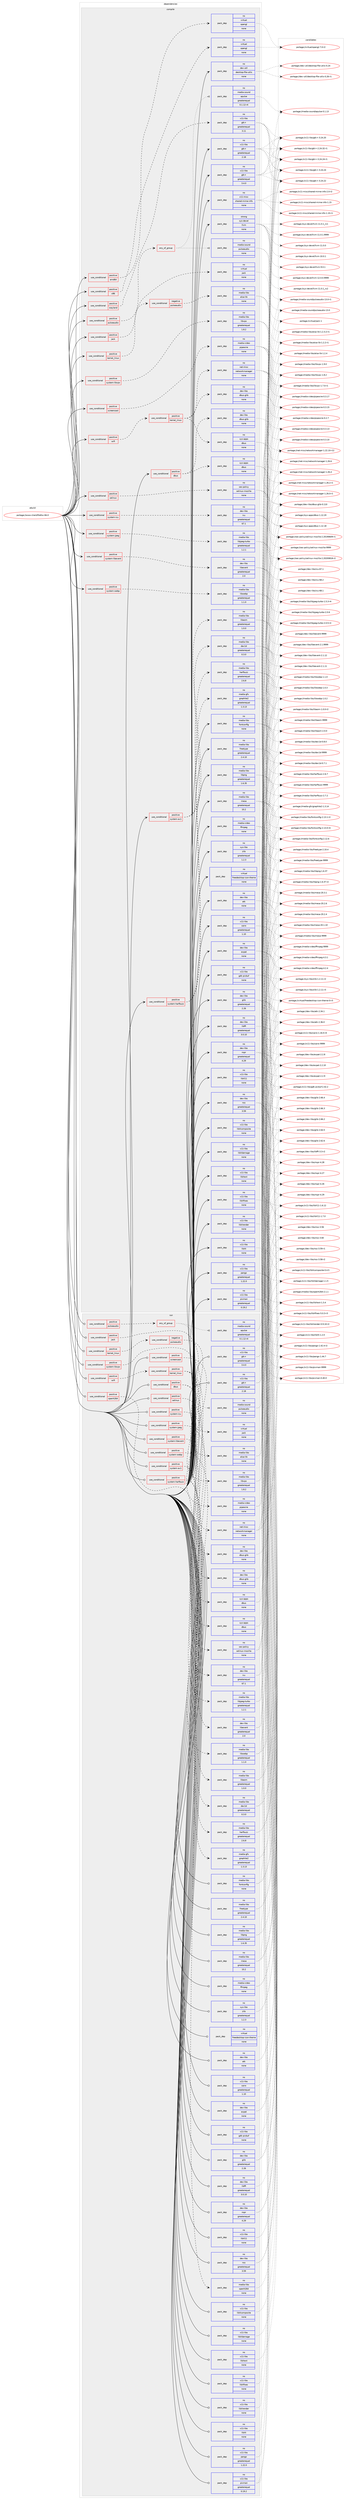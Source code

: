 digraph prolog {

# *************
# Graph options
# *************

newrank=true;
concentrate=true;
compound=true;
graph [rankdir=LR,fontname=Helvetica,fontsize=10,ranksep=1.5];#, ranksep=2.5, nodesep=0.2];
edge  [arrowhead=vee];
node  [fontname=Helvetica,fontsize=10];

# **********
# The ebuild
# **********

subgraph cluster_leftcol {
color=gray;
label=<<i>ebuild</i>>;
id [label="portage://www-client/firefox-84.0", color=red, width=4, href="../www-client/firefox-84.0.svg"];
}

# ****************
# The dependencies
# ****************

subgraph cluster_midcol {
color=gray;
label=<<i>dependencies</i>>;
subgraph cluster_compile {
fillcolor="#eeeeee";
style=filled;
label=<<i>compile</i>>;
subgraph cond608 {
dependency2655 [label=<<TABLE BORDER="0" CELLBORDER="1" CELLSPACING="0" CELLPADDING="4"><TR><TD ROWSPAN="3" CELLPADDING="10">use_conditional</TD></TR><TR><TD>positive</TD></TR><TR><TD>amd64</TD></TR></TABLE>>, shape=none, color=red];
subgraph pack2028 {
dependency2656 [label=<<TABLE BORDER="0" CELLBORDER="1" CELLSPACING="0" CELLPADDING="4" WIDTH="220"><TR><TD ROWSPAN="6" CELLPADDING="30">pack_dep</TD></TR><TR><TD WIDTH="110">no</TD></TR><TR><TD>virtual</TD></TR><TR><TD>opengl</TD></TR><TR><TD>none</TD></TR><TR><TD></TD></TR></TABLE>>, shape=none, color=blue];
}
dependency2655:e -> dependency2656:w [weight=20,style="dashed",arrowhead="vee"];
}
id:e -> dependency2655:w [weight=20,style="solid",arrowhead="vee"];
subgraph cond609 {
dependency2657 [label=<<TABLE BORDER="0" CELLBORDER="1" CELLSPACING="0" CELLPADDING="4"><TR><TD ROWSPAN="3" CELLPADDING="10">use_conditional</TD></TR><TR><TD>positive</TD></TR><TR><TD>dbus</TD></TR></TABLE>>, shape=none, color=red];
subgraph pack2029 {
dependency2658 [label=<<TABLE BORDER="0" CELLBORDER="1" CELLSPACING="0" CELLPADDING="4" WIDTH="220"><TR><TD ROWSPAN="6" CELLPADDING="30">pack_dep</TD></TR><TR><TD WIDTH="110">no</TD></TR><TR><TD>sys-apps</TD></TR><TR><TD>dbus</TD></TR><TR><TD>none</TD></TR><TR><TD></TD></TR></TABLE>>, shape=none, color=blue];
}
dependency2657:e -> dependency2658:w [weight=20,style="dashed",arrowhead="vee"];
subgraph pack2030 {
dependency2659 [label=<<TABLE BORDER="0" CELLBORDER="1" CELLSPACING="0" CELLPADDING="4" WIDTH="220"><TR><TD ROWSPAN="6" CELLPADDING="30">pack_dep</TD></TR><TR><TD WIDTH="110">no</TD></TR><TR><TD>dev-libs</TD></TR><TR><TD>dbus-glib</TD></TR><TR><TD>none</TD></TR><TR><TD></TD></TR></TABLE>>, shape=none, color=blue];
}
dependency2657:e -> dependency2659:w [weight=20,style="dashed",arrowhead="vee"];
}
id:e -> dependency2657:w [weight=20,style="solid",arrowhead="vee"];
subgraph cond610 {
dependency2660 [label=<<TABLE BORDER="0" CELLBORDER="1" CELLSPACING="0" CELLPADDING="4"><TR><TD ROWSPAN="3" CELLPADDING="10">use_conditional</TD></TR><TR><TD>positive</TD></TR><TR><TD>jack</TD></TR></TABLE>>, shape=none, color=red];
subgraph pack2031 {
dependency2661 [label=<<TABLE BORDER="0" CELLBORDER="1" CELLSPACING="0" CELLPADDING="4" WIDTH="220"><TR><TD ROWSPAN="6" CELLPADDING="30">pack_dep</TD></TR><TR><TD WIDTH="110">no</TD></TR><TR><TD>virtual</TD></TR><TR><TD>jack</TD></TR><TR><TD>none</TD></TR><TR><TD></TD></TR></TABLE>>, shape=none, color=blue];
}
dependency2660:e -> dependency2661:w [weight=20,style="dashed",arrowhead="vee"];
}
id:e -> dependency2660:w [weight=20,style="solid",arrowhead="vee"];
subgraph cond611 {
dependency2662 [label=<<TABLE BORDER="0" CELLBORDER="1" CELLSPACING="0" CELLPADDING="4"><TR><TD ROWSPAN="3" CELLPADDING="10">use_conditional</TD></TR><TR><TD>positive</TD></TR><TR><TD>kernel_linux</TD></TR></TABLE>>, shape=none, color=red];
subgraph cond612 {
dependency2663 [label=<<TABLE BORDER="0" CELLBORDER="1" CELLSPACING="0" CELLPADDING="4"><TR><TD ROWSPAN="3" CELLPADDING="10">use_conditional</TD></TR><TR><TD>negative</TD></TR><TR><TD>pulseaudio</TD></TR></TABLE>>, shape=none, color=red];
subgraph pack2032 {
dependency2664 [label=<<TABLE BORDER="0" CELLBORDER="1" CELLSPACING="0" CELLPADDING="4" WIDTH="220"><TR><TD ROWSPAN="6" CELLPADDING="30">pack_dep</TD></TR><TR><TD WIDTH="110">no</TD></TR><TR><TD>media-libs</TD></TR><TR><TD>alsa-lib</TD></TR><TR><TD>none</TD></TR><TR><TD></TD></TR></TABLE>>, shape=none, color=blue];
}
dependency2663:e -> dependency2664:w [weight=20,style="dashed",arrowhead="vee"];
}
dependency2662:e -> dependency2663:w [weight=20,style="dashed",arrowhead="vee"];
}
id:e -> dependency2662:w [weight=20,style="solid",arrowhead="vee"];
subgraph cond613 {
dependency2665 [label=<<TABLE BORDER="0" CELLBORDER="1" CELLSPACING="0" CELLPADDING="4"><TR><TD ROWSPAN="3" CELLPADDING="10">use_conditional</TD></TR><TR><TD>positive</TD></TR><TR><TD>pulseaudio</TD></TR></TABLE>>, shape=none, color=red];
subgraph any19 {
dependency2666 [label=<<TABLE BORDER="0" CELLBORDER="1" CELLSPACING="0" CELLPADDING="4"><TR><TD CELLPADDING="10">any_of_group</TD></TR></TABLE>>, shape=none, color=red];subgraph pack2033 {
dependency2667 [label=<<TABLE BORDER="0" CELLBORDER="1" CELLSPACING="0" CELLPADDING="4" WIDTH="220"><TR><TD ROWSPAN="6" CELLPADDING="30">pack_dep</TD></TR><TR><TD WIDTH="110">no</TD></TR><TR><TD>media-sound</TD></TR><TR><TD>pulseaudio</TD></TR><TR><TD>none</TD></TR><TR><TD></TD></TR></TABLE>>, shape=none, color=blue];
}
dependency2666:e -> dependency2667:w [weight=20,style="dotted",arrowhead="oinv"];
subgraph pack2034 {
dependency2668 [label=<<TABLE BORDER="0" CELLBORDER="1" CELLSPACING="0" CELLPADDING="4" WIDTH="220"><TR><TD ROWSPAN="6" CELLPADDING="30">pack_dep</TD></TR><TR><TD WIDTH="110">no</TD></TR><TR><TD>media-sound</TD></TR><TR><TD>apulse</TD></TR><TR><TD>greaterequal</TD></TR><TR><TD>0.1.12-r4</TD></TR></TABLE>>, shape=none, color=blue];
}
dependency2666:e -> dependency2668:w [weight=20,style="dotted",arrowhead="oinv"];
}
dependency2665:e -> dependency2666:w [weight=20,style="dashed",arrowhead="vee"];
}
id:e -> dependency2665:w [weight=20,style="solid",arrowhead="vee"];
subgraph cond614 {
dependency2669 [label=<<TABLE BORDER="0" CELLBORDER="1" CELLSPACING="0" CELLPADDING="4"><TR><TD ROWSPAN="3" CELLPADDING="10">use_conditional</TD></TR><TR><TD>positive</TD></TR><TR><TD>screencast</TD></TR></TABLE>>, shape=none, color=red];
subgraph pack2035 {
dependency2670 [label=<<TABLE BORDER="0" CELLBORDER="1" CELLSPACING="0" CELLPADDING="4" WIDTH="220"><TR><TD ROWSPAN="6" CELLPADDING="30">pack_dep</TD></TR><TR><TD WIDTH="110">no</TD></TR><TR><TD>media-video</TD></TR><TR><TD>pipewire</TD></TR><TR><TD>none</TD></TR><TR><TD></TD></TR></TABLE>>, shape=none, color=blue];
}
dependency2669:e -> dependency2670:w [weight=20,style="dashed",arrowhead="vee"];
}
id:e -> dependency2669:w [weight=20,style="solid",arrowhead="vee"];
subgraph cond615 {
dependency2671 [label=<<TABLE BORDER="0" CELLBORDER="1" CELLSPACING="0" CELLPADDING="4"><TR><TD ROWSPAN="3" CELLPADDING="10">use_conditional</TD></TR><TR><TD>positive</TD></TR><TR><TD>selinux</TD></TR></TABLE>>, shape=none, color=red];
subgraph pack2036 {
dependency2672 [label=<<TABLE BORDER="0" CELLBORDER="1" CELLSPACING="0" CELLPADDING="4" WIDTH="220"><TR><TD ROWSPAN="6" CELLPADDING="30">pack_dep</TD></TR><TR><TD WIDTH="110">no</TD></TR><TR><TD>sec-policy</TD></TR><TR><TD>selinux-mozilla</TD></TR><TR><TD>none</TD></TR><TR><TD></TD></TR></TABLE>>, shape=none, color=blue];
}
dependency2671:e -> dependency2672:w [weight=20,style="dashed",arrowhead="vee"];
}
id:e -> dependency2671:w [weight=20,style="solid",arrowhead="vee"];
subgraph cond616 {
dependency2673 [label=<<TABLE BORDER="0" CELLBORDER="1" CELLSPACING="0" CELLPADDING="4"><TR><TD ROWSPAN="3" CELLPADDING="10">use_conditional</TD></TR><TR><TD>positive</TD></TR><TR><TD>system-av1</TD></TR></TABLE>>, shape=none, color=red];
subgraph pack2037 {
dependency2674 [label=<<TABLE BORDER="0" CELLBORDER="1" CELLSPACING="0" CELLPADDING="4" WIDTH="220"><TR><TD ROWSPAN="6" CELLPADDING="30">pack_dep</TD></TR><TR><TD WIDTH="110">no</TD></TR><TR><TD>media-libs</TD></TR><TR><TD>dav1d</TD></TR><TR><TD>greaterequal</TD></TR><TR><TD>0.3.0</TD></TR></TABLE>>, shape=none, color=blue];
}
dependency2673:e -> dependency2674:w [weight=20,style="dashed",arrowhead="vee"];
subgraph pack2038 {
dependency2675 [label=<<TABLE BORDER="0" CELLBORDER="1" CELLSPACING="0" CELLPADDING="4" WIDTH="220"><TR><TD ROWSPAN="6" CELLPADDING="30">pack_dep</TD></TR><TR><TD WIDTH="110">no</TD></TR><TR><TD>media-libs</TD></TR><TR><TD>libaom</TD></TR><TR><TD>greaterequal</TD></TR><TR><TD>1.0.0</TD></TR></TABLE>>, shape=none, color=blue];
}
dependency2673:e -> dependency2675:w [weight=20,style="dashed",arrowhead="vee"];
}
id:e -> dependency2673:w [weight=20,style="solid",arrowhead="vee"];
subgraph cond617 {
dependency2676 [label=<<TABLE BORDER="0" CELLBORDER="1" CELLSPACING="0" CELLPADDING="4"><TR><TD ROWSPAN="3" CELLPADDING="10">use_conditional</TD></TR><TR><TD>positive</TD></TR><TR><TD>system-harfbuzz</TD></TR></TABLE>>, shape=none, color=red];
subgraph pack2039 {
dependency2677 [label=<<TABLE BORDER="0" CELLBORDER="1" CELLSPACING="0" CELLPADDING="4" WIDTH="220"><TR><TD ROWSPAN="6" CELLPADDING="30">pack_dep</TD></TR><TR><TD WIDTH="110">no</TD></TR><TR><TD>media-libs</TD></TR><TR><TD>harfbuzz</TD></TR><TR><TD>greaterequal</TD></TR><TR><TD>2.6.8</TD></TR></TABLE>>, shape=none, color=blue];
}
dependency2676:e -> dependency2677:w [weight=20,style="dashed",arrowhead="vee"];
subgraph pack2040 {
dependency2678 [label=<<TABLE BORDER="0" CELLBORDER="1" CELLSPACING="0" CELLPADDING="4" WIDTH="220"><TR><TD ROWSPAN="6" CELLPADDING="30">pack_dep</TD></TR><TR><TD WIDTH="110">no</TD></TR><TR><TD>media-gfx</TD></TR><TR><TD>graphite2</TD></TR><TR><TD>greaterequal</TD></TR><TR><TD>1.3.13</TD></TR></TABLE>>, shape=none, color=blue];
}
dependency2676:e -> dependency2678:w [weight=20,style="dashed",arrowhead="vee"];
}
id:e -> dependency2676:w [weight=20,style="solid",arrowhead="vee"];
subgraph cond618 {
dependency2679 [label=<<TABLE BORDER="0" CELLBORDER="1" CELLSPACING="0" CELLPADDING="4"><TR><TD ROWSPAN="3" CELLPADDING="10">use_conditional</TD></TR><TR><TD>positive</TD></TR><TR><TD>system-icu</TD></TR></TABLE>>, shape=none, color=red];
subgraph pack2041 {
dependency2680 [label=<<TABLE BORDER="0" CELLBORDER="1" CELLSPACING="0" CELLPADDING="4" WIDTH="220"><TR><TD ROWSPAN="6" CELLPADDING="30">pack_dep</TD></TR><TR><TD WIDTH="110">no</TD></TR><TR><TD>dev-libs</TD></TR><TR><TD>icu</TD></TR><TR><TD>greaterequal</TD></TR><TR><TD>67.1</TD></TR></TABLE>>, shape=none, color=blue];
}
dependency2679:e -> dependency2680:w [weight=20,style="dashed",arrowhead="vee"];
}
id:e -> dependency2679:w [weight=20,style="solid",arrowhead="vee"];
subgraph cond619 {
dependency2681 [label=<<TABLE BORDER="0" CELLBORDER="1" CELLSPACING="0" CELLPADDING="4"><TR><TD ROWSPAN="3" CELLPADDING="10">use_conditional</TD></TR><TR><TD>positive</TD></TR><TR><TD>system-jpeg</TD></TR></TABLE>>, shape=none, color=red];
subgraph pack2042 {
dependency2682 [label=<<TABLE BORDER="0" CELLBORDER="1" CELLSPACING="0" CELLPADDING="4" WIDTH="220"><TR><TD ROWSPAN="6" CELLPADDING="30">pack_dep</TD></TR><TR><TD WIDTH="110">no</TD></TR><TR><TD>media-libs</TD></TR><TR><TD>libjpeg-turbo</TD></TR><TR><TD>greaterequal</TD></TR><TR><TD>1.2.1</TD></TR></TABLE>>, shape=none, color=blue];
}
dependency2681:e -> dependency2682:w [weight=20,style="dashed",arrowhead="vee"];
}
id:e -> dependency2681:w [weight=20,style="solid",arrowhead="vee"];
subgraph cond620 {
dependency2683 [label=<<TABLE BORDER="0" CELLBORDER="1" CELLSPACING="0" CELLPADDING="4"><TR><TD ROWSPAN="3" CELLPADDING="10">use_conditional</TD></TR><TR><TD>positive</TD></TR><TR><TD>system-libevent</TD></TR></TABLE>>, shape=none, color=red];
subgraph pack2043 {
dependency2684 [label=<<TABLE BORDER="0" CELLBORDER="1" CELLSPACING="0" CELLPADDING="4" WIDTH="220"><TR><TD ROWSPAN="6" CELLPADDING="30">pack_dep</TD></TR><TR><TD WIDTH="110">no</TD></TR><TR><TD>dev-libs</TD></TR><TR><TD>libevent</TD></TR><TR><TD>greaterequal</TD></TR><TR><TD>2.0</TD></TR></TABLE>>, shape=none, color=blue];
}
dependency2683:e -> dependency2684:w [weight=20,style="dashed",arrowhead="vee"];
}
id:e -> dependency2683:w [weight=20,style="solid",arrowhead="vee"];
subgraph cond621 {
dependency2685 [label=<<TABLE BORDER="0" CELLBORDER="1" CELLSPACING="0" CELLPADDING="4"><TR><TD ROWSPAN="3" CELLPADDING="10">use_conditional</TD></TR><TR><TD>positive</TD></TR><TR><TD>system-libvpx</TD></TR></TABLE>>, shape=none, color=red];
subgraph pack2044 {
dependency2686 [label=<<TABLE BORDER="0" CELLBORDER="1" CELLSPACING="0" CELLPADDING="4" WIDTH="220"><TR><TD ROWSPAN="6" CELLPADDING="30">pack_dep</TD></TR><TR><TD WIDTH="110">no</TD></TR><TR><TD>media-libs</TD></TR><TR><TD>libvpx</TD></TR><TR><TD>greaterequal</TD></TR><TR><TD>1.8.2</TD></TR></TABLE>>, shape=none, color=blue];
}
dependency2685:e -> dependency2686:w [weight=20,style="dashed",arrowhead="vee"];
}
id:e -> dependency2685:w [weight=20,style="solid",arrowhead="vee"];
subgraph cond622 {
dependency2687 [label=<<TABLE BORDER="0" CELLBORDER="1" CELLSPACING="0" CELLPADDING="4"><TR><TD ROWSPAN="3" CELLPADDING="10">use_conditional</TD></TR><TR><TD>positive</TD></TR><TR><TD>system-webp</TD></TR></TABLE>>, shape=none, color=red];
subgraph pack2045 {
dependency2688 [label=<<TABLE BORDER="0" CELLBORDER="1" CELLSPACING="0" CELLPADDING="4" WIDTH="220"><TR><TD ROWSPAN="6" CELLPADDING="30">pack_dep</TD></TR><TR><TD WIDTH="110">no</TD></TR><TR><TD>media-libs</TD></TR><TR><TD>libwebp</TD></TR><TR><TD>greaterequal</TD></TR><TR><TD>1.1.0</TD></TR></TABLE>>, shape=none, color=blue];
}
dependency2687:e -> dependency2688:w [weight=20,style="dashed",arrowhead="vee"];
}
id:e -> dependency2687:w [weight=20,style="solid",arrowhead="vee"];
subgraph cond623 {
dependency2689 [label=<<TABLE BORDER="0" CELLBORDER="1" CELLSPACING="0" CELLPADDING="4"><TR><TD ROWSPAN="3" CELLPADDING="10">use_conditional</TD></TR><TR><TD>positive</TD></TR><TR><TD>wayland</TD></TR></TABLE>>, shape=none, color=red];
subgraph pack2046 {
dependency2690 [label=<<TABLE BORDER="0" CELLBORDER="1" CELLSPACING="0" CELLPADDING="4" WIDTH="220"><TR><TD ROWSPAN="6" CELLPADDING="30">pack_dep</TD></TR><TR><TD WIDTH="110">no</TD></TR><TR><TD>x11-libs</TD></TR><TR><TD>gtk+</TD></TR><TR><TD>greaterequal</TD></TR><TR><TD>3.11</TD></TR></TABLE>>, shape=none, color=blue];
}
dependency2689:e -> dependency2690:w [weight=20,style="dashed",arrowhead="vee"];
}
id:e -> dependency2689:w [weight=20,style="solid",arrowhead="vee"];
subgraph cond624 {
dependency2691 [label=<<TABLE BORDER="0" CELLBORDER="1" CELLSPACING="0" CELLPADDING="4"><TR><TD ROWSPAN="3" CELLPADDING="10">use_conditional</TD></TR><TR><TD>positive</TD></TR><TR><TD>wifi</TD></TR></TABLE>>, shape=none, color=red];
subgraph cond625 {
dependency2692 [label=<<TABLE BORDER="0" CELLBORDER="1" CELLSPACING="0" CELLPADDING="4"><TR><TD ROWSPAN="3" CELLPADDING="10">use_conditional</TD></TR><TR><TD>positive</TD></TR><TR><TD>kernel_linux</TD></TR></TABLE>>, shape=none, color=red];
subgraph pack2047 {
dependency2693 [label=<<TABLE BORDER="0" CELLBORDER="1" CELLSPACING="0" CELLPADDING="4" WIDTH="220"><TR><TD ROWSPAN="6" CELLPADDING="30">pack_dep</TD></TR><TR><TD WIDTH="110">no</TD></TR><TR><TD>sys-apps</TD></TR><TR><TD>dbus</TD></TR><TR><TD>none</TD></TR><TR><TD></TD></TR></TABLE>>, shape=none, color=blue];
}
dependency2692:e -> dependency2693:w [weight=20,style="dashed",arrowhead="vee"];
subgraph pack2048 {
dependency2694 [label=<<TABLE BORDER="0" CELLBORDER="1" CELLSPACING="0" CELLPADDING="4" WIDTH="220"><TR><TD ROWSPAN="6" CELLPADDING="30">pack_dep</TD></TR><TR><TD WIDTH="110">no</TD></TR><TR><TD>dev-libs</TD></TR><TR><TD>dbus-glib</TD></TR><TR><TD>none</TD></TR><TR><TD></TD></TR></TABLE>>, shape=none, color=blue];
}
dependency2692:e -> dependency2694:w [weight=20,style="dashed",arrowhead="vee"];
subgraph pack2049 {
dependency2695 [label=<<TABLE BORDER="0" CELLBORDER="1" CELLSPACING="0" CELLPADDING="4" WIDTH="220"><TR><TD ROWSPAN="6" CELLPADDING="30">pack_dep</TD></TR><TR><TD WIDTH="110">no</TD></TR><TR><TD>net-misc</TD></TR><TR><TD>networkmanager</TD></TR><TR><TD>none</TD></TR><TR><TD></TD></TR></TABLE>>, shape=none, color=blue];
}
dependency2692:e -> dependency2695:w [weight=20,style="dashed",arrowhead="vee"];
}
dependency2691:e -> dependency2692:w [weight=20,style="dashed",arrowhead="vee"];
}
id:e -> dependency2691:w [weight=20,style="solid",arrowhead="vee"];
subgraph cond626 {
dependency2696 [label=<<TABLE BORDER="0" CELLBORDER="1" CELLSPACING="0" CELLPADDING="4"><TR><TD ROWSPAN="3" CELLPADDING="10">use_conditional</TD></TR><TR><TD>positive</TD></TR><TR><TD>x86</TD></TR></TABLE>>, shape=none, color=red];
subgraph pack2050 {
dependency2697 [label=<<TABLE BORDER="0" CELLBORDER="1" CELLSPACING="0" CELLPADDING="4" WIDTH="220"><TR><TD ROWSPAN="6" CELLPADDING="30">pack_dep</TD></TR><TR><TD WIDTH="110">no</TD></TR><TR><TD>virtual</TD></TR><TR><TD>opengl</TD></TR><TR><TD>none</TD></TR><TR><TD></TD></TR></TABLE>>, shape=none, color=blue];
}
dependency2696:e -> dependency2697:w [weight=20,style="dashed",arrowhead="vee"];
}
id:e -> dependency2696:w [weight=20,style="solid",arrowhead="vee"];
subgraph pack2051 {
dependency2698 [label=<<TABLE BORDER="0" CELLBORDER="1" CELLSPACING="0" CELLPADDING="4" WIDTH="220"><TR><TD ROWSPAN="6" CELLPADDING="30">pack_dep</TD></TR><TR><TD WIDTH="110">no</TD></TR><TR><TD>dev-libs</TD></TR><TR><TD>atk</TD></TR><TR><TD>none</TD></TR><TR><TD></TD></TR></TABLE>>, shape=none, color=blue];
}
id:e -> dependency2698:w [weight=20,style="solid",arrowhead="vee"];
subgraph pack2052 {
dependency2699 [label=<<TABLE BORDER="0" CELLBORDER="1" CELLSPACING="0" CELLPADDING="4" WIDTH="220"><TR><TD ROWSPAN="6" CELLPADDING="30">pack_dep</TD></TR><TR><TD WIDTH="110">no</TD></TR><TR><TD>dev-libs</TD></TR><TR><TD>expat</TD></TR><TR><TD>none</TD></TR><TR><TD></TD></TR></TABLE>>, shape=none, color=blue];
}
id:e -> dependency2699:w [weight=20,style="solid",arrowhead="vee"];
subgraph pack2053 {
dependency2700 [label=<<TABLE BORDER="0" CELLBORDER="1" CELLSPACING="0" CELLPADDING="4" WIDTH="220"><TR><TD ROWSPAN="6" CELLPADDING="30">pack_dep</TD></TR><TR><TD WIDTH="110">no</TD></TR><TR><TD>dev-libs</TD></TR><TR><TD>glib</TD></TR><TR><TD>greaterequal</TD></TR><TR><TD>2.26</TD></TR></TABLE>>, shape=none, color=blue];
}
id:e -> dependency2700:w [weight=20,style="solid",arrowhead="vee"];
subgraph pack2054 {
dependency2701 [label=<<TABLE BORDER="0" CELLBORDER="1" CELLSPACING="0" CELLPADDING="4" WIDTH="220"><TR><TD ROWSPAN="6" CELLPADDING="30">pack_dep</TD></TR><TR><TD WIDTH="110">no</TD></TR><TR><TD>dev-libs</TD></TR><TR><TD>libffi</TD></TR><TR><TD>greaterequal</TD></TR><TR><TD>3.0.10</TD></TR></TABLE>>, shape=none, color=blue];
}
id:e -> dependency2701:w [weight=20,style="solid",arrowhead="vee"];
subgraph pack2055 {
dependency2702 [label=<<TABLE BORDER="0" CELLBORDER="1" CELLSPACING="0" CELLPADDING="4" WIDTH="220"><TR><TD ROWSPAN="6" CELLPADDING="30">pack_dep</TD></TR><TR><TD WIDTH="110">no</TD></TR><TR><TD>dev-libs</TD></TR><TR><TD>nspr</TD></TR><TR><TD>greaterequal</TD></TR><TR><TD>4.29</TD></TR></TABLE>>, shape=none, color=blue];
}
id:e -> dependency2702:w [weight=20,style="solid",arrowhead="vee"];
subgraph pack2056 {
dependency2703 [label=<<TABLE BORDER="0" CELLBORDER="1" CELLSPACING="0" CELLPADDING="4" WIDTH="220"><TR><TD ROWSPAN="6" CELLPADDING="30">pack_dep</TD></TR><TR><TD WIDTH="110">no</TD></TR><TR><TD>dev-libs</TD></TR><TR><TD>nss</TD></TR><TR><TD>greaterequal</TD></TR><TR><TD>3.59</TD></TR></TABLE>>, shape=none, color=blue];
}
id:e -> dependency2703:w [weight=20,style="solid",arrowhead="vee"];
subgraph pack2057 {
dependency2704 [label=<<TABLE BORDER="0" CELLBORDER="1" CELLSPACING="0" CELLPADDING="4" WIDTH="220"><TR><TD ROWSPAN="6" CELLPADDING="30">pack_dep</TD></TR><TR><TD WIDTH="110">no</TD></TR><TR><TD>dev-util</TD></TR><TR><TD>desktop-file-utils</TD></TR><TR><TD>none</TD></TR><TR><TD></TD></TR></TABLE>>, shape=none, color=blue];
}
id:e -> dependency2704:w [weight=20,style="solid",arrowhead="vee"];
subgraph pack2058 {
dependency2705 [label=<<TABLE BORDER="0" CELLBORDER="1" CELLSPACING="0" CELLPADDING="4" WIDTH="220"><TR><TD ROWSPAN="6" CELLPADDING="30">pack_dep</TD></TR><TR><TD WIDTH="110">no</TD></TR><TR><TD>media-libs</TD></TR><TR><TD>fontconfig</TD></TR><TR><TD>none</TD></TR><TR><TD></TD></TR></TABLE>>, shape=none, color=blue];
}
id:e -> dependency2705:w [weight=20,style="solid",arrowhead="vee"];
subgraph pack2059 {
dependency2706 [label=<<TABLE BORDER="0" CELLBORDER="1" CELLSPACING="0" CELLPADDING="4" WIDTH="220"><TR><TD ROWSPAN="6" CELLPADDING="30">pack_dep</TD></TR><TR><TD WIDTH="110">no</TD></TR><TR><TD>media-libs</TD></TR><TR><TD>freetype</TD></TR><TR><TD>greaterequal</TD></TR><TR><TD>2.4.10</TD></TR></TABLE>>, shape=none, color=blue];
}
id:e -> dependency2706:w [weight=20,style="solid",arrowhead="vee"];
subgraph pack2060 {
dependency2707 [label=<<TABLE BORDER="0" CELLBORDER="1" CELLSPACING="0" CELLPADDING="4" WIDTH="220"><TR><TD ROWSPAN="6" CELLPADDING="30">pack_dep</TD></TR><TR><TD WIDTH="110">no</TD></TR><TR><TD>media-libs</TD></TR><TR><TD>libpng</TD></TR><TR><TD>greaterequal</TD></TR><TR><TD>1.6.35</TD></TR></TABLE>>, shape=none, color=blue];
}
id:e -> dependency2707:w [weight=20,style="solid",arrowhead="vee"];
subgraph pack2061 {
dependency2708 [label=<<TABLE BORDER="0" CELLBORDER="1" CELLSPACING="0" CELLPADDING="4" WIDTH="220"><TR><TD ROWSPAN="6" CELLPADDING="30">pack_dep</TD></TR><TR><TD WIDTH="110">no</TD></TR><TR><TD>media-libs</TD></TR><TR><TD>mesa</TD></TR><TR><TD>greaterequal</TD></TR><TR><TD>10.2</TD></TR></TABLE>>, shape=none, color=blue];
}
id:e -> dependency2708:w [weight=20,style="solid",arrowhead="vee"];
subgraph pack2062 {
dependency2709 [label=<<TABLE BORDER="0" CELLBORDER="1" CELLSPACING="0" CELLPADDING="4" WIDTH="220"><TR><TD ROWSPAN="6" CELLPADDING="30">pack_dep</TD></TR><TR><TD WIDTH="110">no</TD></TR><TR><TD>media-video</TD></TR><TR><TD>ffmpeg</TD></TR><TR><TD>none</TD></TR><TR><TD></TD></TR></TABLE>>, shape=none, color=blue];
}
id:e -> dependency2709:w [weight=20,style="solid",arrowhead="vee"];
subgraph pack2063 {
dependency2710 [label=<<TABLE BORDER="0" CELLBORDER="1" CELLSPACING="0" CELLPADDING="4" WIDTH="220"><TR><TD ROWSPAN="6" CELLPADDING="30">pack_dep</TD></TR><TR><TD WIDTH="110">no</TD></TR><TR><TD>sys-libs</TD></TR><TR><TD>zlib</TD></TR><TR><TD>greaterequal</TD></TR><TR><TD>1.2.3</TD></TR></TABLE>>, shape=none, color=blue];
}
id:e -> dependency2710:w [weight=20,style="solid",arrowhead="vee"];
subgraph pack2064 {
dependency2711 [label=<<TABLE BORDER="0" CELLBORDER="1" CELLSPACING="0" CELLPADDING="4" WIDTH="220"><TR><TD ROWSPAN="6" CELLPADDING="30">pack_dep</TD></TR><TR><TD WIDTH="110">no</TD></TR><TR><TD>virtual</TD></TR><TR><TD>freedesktop-icon-theme</TD></TR><TR><TD>none</TD></TR><TR><TD></TD></TR></TABLE>>, shape=none, color=blue];
}
id:e -> dependency2711:w [weight=20,style="solid",arrowhead="vee"];
subgraph pack2065 {
dependency2712 [label=<<TABLE BORDER="0" CELLBORDER="1" CELLSPACING="0" CELLPADDING="4" WIDTH="220"><TR><TD ROWSPAN="6" CELLPADDING="30">pack_dep</TD></TR><TR><TD WIDTH="110">no</TD></TR><TR><TD>x11-libs</TD></TR><TR><TD>cairo</TD></TR><TR><TD>greaterequal</TD></TR><TR><TD>1.10</TD></TR></TABLE>>, shape=none, color=blue];
}
id:e -> dependency2712:w [weight=20,style="solid",arrowhead="vee"];
subgraph pack2066 {
dependency2713 [label=<<TABLE BORDER="0" CELLBORDER="1" CELLSPACING="0" CELLPADDING="4" WIDTH="220"><TR><TD ROWSPAN="6" CELLPADDING="30">pack_dep</TD></TR><TR><TD WIDTH="110">no</TD></TR><TR><TD>x11-libs</TD></TR><TR><TD>gdk-pixbuf</TD></TR><TR><TD>none</TD></TR><TR><TD></TD></TR></TABLE>>, shape=none, color=blue];
}
id:e -> dependency2713:w [weight=20,style="solid",arrowhead="vee"];
subgraph pack2067 {
dependency2714 [label=<<TABLE BORDER="0" CELLBORDER="1" CELLSPACING="0" CELLPADDING="4" WIDTH="220"><TR><TD ROWSPAN="6" CELLPADDING="30">pack_dep</TD></TR><TR><TD WIDTH="110">no</TD></TR><TR><TD>x11-libs</TD></TR><TR><TD>gtk+</TD></TR><TR><TD>greaterequal</TD></TR><TR><TD>2.18</TD></TR></TABLE>>, shape=none, color=blue];
}
id:e -> dependency2714:w [weight=20,style="solid",arrowhead="vee"];
subgraph pack2068 {
dependency2715 [label=<<TABLE BORDER="0" CELLBORDER="1" CELLSPACING="0" CELLPADDING="4" WIDTH="220"><TR><TD ROWSPAN="6" CELLPADDING="30">pack_dep</TD></TR><TR><TD WIDTH="110">no</TD></TR><TR><TD>x11-libs</TD></TR><TR><TD>gtk+</TD></TR><TR><TD>greaterequal</TD></TR><TR><TD>3.4.0</TD></TR></TABLE>>, shape=none, color=blue];
}
id:e -> dependency2715:w [weight=20,style="solid",arrowhead="vee"];
subgraph pack2069 {
dependency2716 [label=<<TABLE BORDER="0" CELLBORDER="1" CELLSPACING="0" CELLPADDING="4" WIDTH="220"><TR><TD ROWSPAN="6" CELLPADDING="30">pack_dep</TD></TR><TR><TD WIDTH="110">no</TD></TR><TR><TD>x11-libs</TD></TR><TR><TD>libX11</TD></TR><TR><TD>none</TD></TR><TR><TD></TD></TR></TABLE>>, shape=none, color=blue];
}
id:e -> dependency2716:w [weight=20,style="solid",arrowhead="vee"];
subgraph pack2070 {
dependency2717 [label=<<TABLE BORDER="0" CELLBORDER="1" CELLSPACING="0" CELLPADDING="4" WIDTH="220"><TR><TD ROWSPAN="6" CELLPADDING="30">pack_dep</TD></TR><TR><TD WIDTH="110">no</TD></TR><TR><TD>x11-libs</TD></TR><TR><TD>libXcomposite</TD></TR><TR><TD>none</TD></TR><TR><TD></TD></TR></TABLE>>, shape=none, color=blue];
}
id:e -> dependency2717:w [weight=20,style="solid",arrowhead="vee"];
subgraph pack2071 {
dependency2718 [label=<<TABLE BORDER="0" CELLBORDER="1" CELLSPACING="0" CELLPADDING="4" WIDTH="220"><TR><TD ROWSPAN="6" CELLPADDING="30">pack_dep</TD></TR><TR><TD WIDTH="110">no</TD></TR><TR><TD>x11-libs</TD></TR><TR><TD>libXdamage</TD></TR><TR><TD>none</TD></TR><TR><TD></TD></TR></TABLE>>, shape=none, color=blue];
}
id:e -> dependency2718:w [weight=20,style="solid",arrowhead="vee"];
subgraph pack2072 {
dependency2719 [label=<<TABLE BORDER="0" CELLBORDER="1" CELLSPACING="0" CELLPADDING="4" WIDTH="220"><TR><TD ROWSPAN="6" CELLPADDING="30">pack_dep</TD></TR><TR><TD WIDTH="110">no</TD></TR><TR><TD>x11-libs</TD></TR><TR><TD>libXext</TD></TR><TR><TD>none</TD></TR><TR><TD></TD></TR></TABLE>>, shape=none, color=blue];
}
id:e -> dependency2719:w [weight=20,style="solid",arrowhead="vee"];
subgraph pack2073 {
dependency2720 [label=<<TABLE BORDER="0" CELLBORDER="1" CELLSPACING="0" CELLPADDING="4" WIDTH="220"><TR><TD ROWSPAN="6" CELLPADDING="30">pack_dep</TD></TR><TR><TD WIDTH="110">no</TD></TR><TR><TD>x11-libs</TD></TR><TR><TD>libXfixes</TD></TR><TR><TD>none</TD></TR><TR><TD></TD></TR></TABLE>>, shape=none, color=blue];
}
id:e -> dependency2720:w [weight=20,style="solid",arrowhead="vee"];
subgraph pack2074 {
dependency2721 [label=<<TABLE BORDER="0" CELLBORDER="1" CELLSPACING="0" CELLPADDING="4" WIDTH="220"><TR><TD ROWSPAN="6" CELLPADDING="30">pack_dep</TD></TR><TR><TD WIDTH="110">no</TD></TR><TR><TD>x11-libs</TD></TR><TR><TD>libXrender</TD></TR><TR><TD>none</TD></TR><TR><TD></TD></TR></TABLE>>, shape=none, color=blue];
}
id:e -> dependency2721:w [weight=20,style="solid",arrowhead="vee"];
subgraph pack2075 {
dependency2722 [label=<<TABLE BORDER="0" CELLBORDER="1" CELLSPACING="0" CELLPADDING="4" WIDTH="220"><TR><TD ROWSPAN="6" CELLPADDING="30">pack_dep</TD></TR><TR><TD WIDTH="110">no</TD></TR><TR><TD>x11-libs</TD></TR><TR><TD>libXt</TD></TR><TR><TD>none</TD></TR><TR><TD></TD></TR></TABLE>>, shape=none, color=blue];
}
id:e -> dependency2722:w [weight=20,style="solid",arrowhead="vee"];
subgraph pack2076 {
dependency2723 [label=<<TABLE BORDER="0" CELLBORDER="1" CELLSPACING="0" CELLPADDING="4" WIDTH="220"><TR><TD ROWSPAN="6" CELLPADDING="30">pack_dep</TD></TR><TR><TD WIDTH="110">no</TD></TR><TR><TD>x11-libs</TD></TR><TR><TD>pango</TD></TR><TR><TD>greaterequal</TD></TR><TR><TD>1.22.0</TD></TR></TABLE>>, shape=none, color=blue];
}
id:e -> dependency2723:w [weight=20,style="solid",arrowhead="vee"];
subgraph pack2077 {
dependency2724 [label=<<TABLE BORDER="0" CELLBORDER="1" CELLSPACING="0" CELLPADDING="4" WIDTH="220"><TR><TD ROWSPAN="6" CELLPADDING="30">pack_dep</TD></TR><TR><TD WIDTH="110">no</TD></TR><TR><TD>x11-libs</TD></TR><TR><TD>pixman</TD></TR><TR><TD>greaterequal</TD></TR><TR><TD>0.19.2</TD></TR></TABLE>>, shape=none, color=blue];
}
id:e -> dependency2724:w [weight=20,style="solid",arrowhead="vee"];
subgraph pack2078 {
dependency2725 [label=<<TABLE BORDER="0" CELLBORDER="1" CELLSPACING="0" CELLPADDING="4" WIDTH="220"><TR><TD ROWSPAN="6" CELLPADDING="30">pack_dep</TD></TR><TR><TD WIDTH="110">no</TD></TR><TR><TD>x11-misc</TD></TR><TR><TD>shared-mime-info</TD></TR><TR><TD>none</TD></TR><TR><TD></TD></TR></TABLE>>, shape=none, color=blue];
}
id:e -> dependency2725:w [weight=20,style="solid",arrowhead="vee"];
subgraph pack2079 {
dependency2726 [label=<<TABLE BORDER="0" CELLBORDER="1" CELLSPACING="0" CELLPADDING="4" WIDTH="220"><TR><TD ROWSPAN="6" CELLPADDING="30">pack_dep</TD></TR><TR><TD WIDTH="110">strong</TD></TR><TR><TD>sys-devel</TD></TR><TR><TD>llvm</TD></TR><TR><TD>none</TD></TR><TR><TD></TD></TR></TABLE>>, shape=none, color=blue];
}
id:e -> dependency2726:w [weight=20,style="solid",arrowhead="vee"];
}
subgraph cluster_compileandrun {
fillcolor="#eeeeee";
style=filled;
label=<<i>compile and run</i>>;
}
subgraph cluster_run {
fillcolor="#eeeeee";
style=filled;
label=<<i>run</i>>;
subgraph cond627 {
dependency2727 [label=<<TABLE BORDER="0" CELLBORDER="1" CELLSPACING="0" CELLPADDING="4"><TR><TD ROWSPAN="3" CELLPADDING="10">use_conditional</TD></TR><TR><TD>positive</TD></TR><TR><TD>dbus</TD></TR></TABLE>>, shape=none, color=red];
subgraph pack2080 {
dependency2728 [label=<<TABLE BORDER="0" CELLBORDER="1" CELLSPACING="0" CELLPADDING="4" WIDTH="220"><TR><TD ROWSPAN="6" CELLPADDING="30">pack_dep</TD></TR><TR><TD WIDTH="110">no</TD></TR><TR><TD>sys-apps</TD></TR><TR><TD>dbus</TD></TR><TR><TD>none</TD></TR><TR><TD></TD></TR></TABLE>>, shape=none, color=blue];
}
dependency2727:e -> dependency2728:w [weight=20,style="dashed",arrowhead="vee"];
subgraph pack2081 {
dependency2729 [label=<<TABLE BORDER="0" CELLBORDER="1" CELLSPACING="0" CELLPADDING="4" WIDTH="220"><TR><TD ROWSPAN="6" CELLPADDING="30">pack_dep</TD></TR><TR><TD WIDTH="110">no</TD></TR><TR><TD>dev-libs</TD></TR><TR><TD>dbus-glib</TD></TR><TR><TD>none</TD></TR><TR><TD></TD></TR></TABLE>>, shape=none, color=blue];
}
dependency2727:e -> dependency2729:w [weight=20,style="dashed",arrowhead="vee"];
}
id:e -> dependency2727:w [weight=20,style="solid",arrowhead="odot"];
subgraph cond628 {
dependency2730 [label=<<TABLE BORDER="0" CELLBORDER="1" CELLSPACING="0" CELLPADDING="4"><TR><TD ROWSPAN="3" CELLPADDING="10">use_conditional</TD></TR><TR><TD>positive</TD></TR><TR><TD>jack</TD></TR></TABLE>>, shape=none, color=red];
subgraph pack2082 {
dependency2731 [label=<<TABLE BORDER="0" CELLBORDER="1" CELLSPACING="0" CELLPADDING="4" WIDTH="220"><TR><TD ROWSPAN="6" CELLPADDING="30">pack_dep</TD></TR><TR><TD WIDTH="110">no</TD></TR><TR><TD>virtual</TD></TR><TR><TD>jack</TD></TR><TR><TD>none</TD></TR><TR><TD></TD></TR></TABLE>>, shape=none, color=blue];
}
dependency2730:e -> dependency2731:w [weight=20,style="dashed",arrowhead="vee"];
}
id:e -> dependency2730:w [weight=20,style="solid",arrowhead="odot"];
subgraph cond629 {
dependency2732 [label=<<TABLE BORDER="0" CELLBORDER="1" CELLSPACING="0" CELLPADDING="4"><TR><TD ROWSPAN="3" CELLPADDING="10">use_conditional</TD></TR><TR><TD>positive</TD></TR><TR><TD>kernel_linux</TD></TR></TABLE>>, shape=none, color=red];
subgraph cond630 {
dependency2733 [label=<<TABLE BORDER="0" CELLBORDER="1" CELLSPACING="0" CELLPADDING="4"><TR><TD ROWSPAN="3" CELLPADDING="10">use_conditional</TD></TR><TR><TD>negative</TD></TR><TR><TD>pulseaudio</TD></TR></TABLE>>, shape=none, color=red];
subgraph pack2083 {
dependency2734 [label=<<TABLE BORDER="0" CELLBORDER="1" CELLSPACING="0" CELLPADDING="4" WIDTH="220"><TR><TD ROWSPAN="6" CELLPADDING="30">pack_dep</TD></TR><TR><TD WIDTH="110">no</TD></TR><TR><TD>media-libs</TD></TR><TR><TD>alsa-lib</TD></TR><TR><TD>none</TD></TR><TR><TD></TD></TR></TABLE>>, shape=none, color=blue];
}
dependency2733:e -> dependency2734:w [weight=20,style="dashed",arrowhead="vee"];
}
dependency2732:e -> dependency2733:w [weight=20,style="dashed",arrowhead="vee"];
}
id:e -> dependency2732:w [weight=20,style="solid",arrowhead="odot"];
subgraph cond631 {
dependency2735 [label=<<TABLE BORDER="0" CELLBORDER="1" CELLSPACING="0" CELLPADDING="4"><TR><TD ROWSPAN="3" CELLPADDING="10">use_conditional</TD></TR><TR><TD>positive</TD></TR><TR><TD>openh264</TD></TR></TABLE>>, shape=none, color=red];
subgraph pack2084 {
dependency2736 [label=<<TABLE BORDER="0" CELLBORDER="1" CELLSPACING="0" CELLPADDING="4" WIDTH="220"><TR><TD ROWSPAN="6" CELLPADDING="30">pack_dep</TD></TR><TR><TD WIDTH="110">no</TD></TR><TR><TD>media-libs</TD></TR><TR><TD>openh264</TD></TR><TR><TD>none</TD></TR><TR><TD></TD></TR></TABLE>>, shape=none, color=blue];
}
dependency2735:e -> dependency2736:w [weight=20,style="dashed",arrowhead="vee"];
}
id:e -> dependency2735:w [weight=20,style="solid",arrowhead="odot"];
subgraph cond632 {
dependency2737 [label=<<TABLE BORDER="0" CELLBORDER="1" CELLSPACING="0" CELLPADDING="4"><TR><TD ROWSPAN="3" CELLPADDING="10">use_conditional</TD></TR><TR><TD>positive</TD></TR><TR><TD>pulseaudio</TD></TR></TABLE>>, shape=none, color=red];
subgraph any20 {
dependency2738 [label=<<TABLE BORDER="0" CELLBORDER="1" CELLSPACING="0" CELLPADDING="4"><TR><TD CELLPADDING="10">any_of_group</TD></TR></TABLE>>, shape=none, color=red];subgraph pack2085 {
dependency2739 [label=<<TABLE BORDER="0" CELLBORDER="1" CELLSPACING="0" CELLPADDING="4" WIDTH="220"><TR><TD ROWSPAN="6" CELLPADDING="30">pack_dep</TD></TR><TR><TD WIDTH="110">no</TD></TR><TR><TD>media-sound</TD></TR><TR><TD>pulseaudio</TD></TR><TR><TD>none</TD></TR><TR><TD></TD></TR></TABLE>>, shape=none, color=blue];
}
dependency2738:e -> dependency2739:w [weight=20,style="dotted",arrowhead="oinv"];
subgraph pack2086 {
dependency2740 [label=<<TABLE BORDER="0" CELLBORDER="1" CELLSPACING="0" CELLPADDING="4" WIDTH="220"><TR><TD ROWSPAN="6" CELLPADDING="30">pack_dep</TD></TR><TR><TD WIDTH="110">no</TD></TR><TR><TD>media-sound</TD></TR><TR><TD>apulse</TD></TR><TR><TD>greaterequal</TD></TR><TR><TD>0.1.12-r4</TD></TR></TABLE>>, shape=none, color=blue];
}
dependency2738:e -> dependency2740:w [weight=20,style="dotted",arrowhead="oinv"];
}
dependency2737:e -> dependency2738:w [weight=20,style="dashed",arrowhead="vee"];
}
id:e -> dependency2737:w [weight=20,style="solid",arrowhead="odot"];
subgraph cond633 {
dependency2741 [label=<<TABLE BORDER="0" CELLBORDER="1" CELLSPACING="0" CELLPADDING="4"><TR><TD ROWSPAN="3" CELLPADDING="10">use_conditional</TD></TR><TR><TD>positive</TD></TR><TR><TD>screencast</TD></TR></TABLE>>, shape=none, color=red];
subgraph pack2087 {
dependency2742 [label=<<TABLE BORDER="0" CELLBORDER="1" CELLSPACING="0" CELLPADDING="4" WIDTH="220"><TR><TD ROWSPAN="6" CELLPADDING="30">pack_dep</TD></TR><TR><TD WIDTH="110">no</TD></TR><TR><TD>media-video</TD></TR><TR><TD>pipewire</TD></TR><TR><TD>none</TD></TR><TR><TD></TD></TR></TABLE>>, shape=none, color=blue];
}
dependency2741:e -> dependency2742:w [weight=20,style="dashed",arrowhead="vee"];
}
id:e -> dependency2741:w [weight=20,style="solid",arrowhead="odot"];
subgraph cond634 {
dependency2743 [label=<<TABLE BORDER="0" CELLBORDER="1" CELLSPACING="0" CELLPADDING="4"><TR><TD ROWSPAN="3" CELLPADDING="10">use_conditional</TD></TR><TR><TD>positive</TD></TR><TR><TD>selinux</TD></TR></TABLE>>, shape=none, color=red];
subgraph pack2088 {
dependency2744 [label=<<TABLE BORDER="0" CELLBORDER="1" CELLSPACING="0" CELLPADDING="4" WIDTH="220"><TR><TD ROWSPAN="6" CELLPADDING="30">pack_dep</TD></TR><TR><TD WIDTH="110">no</TD></TR><TR><TD>sec-policy</TD></TR><TR><TD>selinux-mozilla</TD></TR><TR><TD>none</TD></TR><TR><TD></TD></TR></TABLE>>, shape=none, color=blue];
}
dependency2743:e -> dependency2744:w [weight=20,style="dashed",arrowhead="vee"];
}
id:e -> dependency2743:w [weight=20,style="solid",arrowhead="odot"];
subgraph cond635 {
dependency2745 [label=<<TABLE BORDER="0" CELLBORDER="1" CELLSPACING="0" CELLPADDING="4"><TR><TD ROWSPAN="3" CELLPADDING="10">use_conditional</TD></TR><TR><TD>positive</TD></TR><TR><TD>system-av1</TD></TR></TABLE>>, shape=none, color=red];
subgraph pack2089 {
dependency2746 [label=<<TABLE BORDER="0" CELLBORDER="1" CELLSPACING="0" CELLPADDING="4" WIDTH="220"><TR><TD ROWSPAN="6" CELLPADDING="30">pack_dep</TD></TR><TR><TD WIDTH="110">no</TD></TR><TR><TD>media-libs</TD></TR><TR><TD>dav1d</TD></TR><TR><TD>greaterequal</TD></TR><TR><TD>0.3.0</TD></TR></TABLE>>, shape=none, color=blue];
}
dependency2745:e -> dependency2746:w [weight=20,style="dashed",arrowhead="vee"];
subgraph pack2090 {
dependency2747 [label=<<TABLE BORDER="0" CELLBORDER="1" CELLSPACING="0" CELLPADDING="4" WIDTH="220"><TR><TD ROWSPAN="6" CELLPADDING="30">pack_dep</TD></TR><TR><TD WIDTH="110">no</TD></TR><TR><TD>media-libs</TD></TR><TR><TD>libaom</TD></TR><TR><TD>greaterequal</TD></TR><TR><TD>1.0.0</TD></TR></TABLE>>, shape=none, color=blue];
}
dependency2745:e -> dependency2747:w [weight=20,style="dashed",arrowhead="vee"];
}
id:e -> dependency2745:w [weight=20,style="solid",arrowhead="odot"];
subgraph cond636 {
dependency2748 [label=<<TABLE BORDER="0" CELLBORDER="1" CELLSPACING="0" CELLPADDING="4"><TR><TD ROWSPAN="3" CELLPADDING="10">use_conditional</TD></TR><TR><TD>positive</TD></TR><TR><TD>system-harfbuzz</TD></TR></TABLE>>, shape=none, color=red];
subgraph pack2091 {
dependency2749 [label=<<TABLE BORDER="0" CELLBORDER="1" CELLSPACING="0" CELLPADDING="4" WIDTH="220"><TR><TD ROWSPAN="6" CELLPADDING="30">pack_dep</TD></TR><TR><TD WIDTH="110">no</TD></TR><TR><TD>media-libs</TD></TR><TR><TD>harfbuzz</TD></TR><TR><TD>greaterequal</TD></TR><TR><TD>2.6.8</TD></TR></TABLE>>, shape=none, color=blue];
}
dependency2748:e -> dependency2749:w [weight=20,style="dashed",arrowhead="vee"];
subgraph pack2092 {
dependency2750 [label=<<TABLE BORDER="0" CELLBORDER="1" CELLSPACING="0" CELLPADDING="4" WIDTH="220"><TR><TD ROWSPAN="6" CELLPADDING="30">pack_dep</TD></TR><TR><TD WIDTH="110">no</TD></TR><TR><TD>media-gfx</TD></TR><TR><TD>graphite2</TD></TR><TR><TD>greaterequal</TD></TR><TR><TD>1.3.13</TD></TR></TABLE>>, shape=none, color=blue];
}
dependency2748:e -> dependency2750:w [weight=20,style="dashed",arrowhead="vee"];
}
id:e -> dependency2748:w [weight=20,style="solid",arrowhead="odot"];
subgraph cond637 {
dependency2751 [label=<<TABLE BORDER="0" CELLBORDER="1" CELLSPACING="0" CELLPADDING="4"><TR><TD ROWSPAN="3" CELLPADDING="10">use_conditional</TD></TR><TR><TD>positive</TD></TR><TR><TD>system-icu</TD></TR></TABLE>>, shape=none, color=red];
subgraph pack2093 {
dependency2752 [label=<<TABLE BORDER="0" CELLBORDER="1" CELLSPACING="0" CELLPADDING="4" WIDTH="220"><TR><TD ROWSPAN="6" CELLPADDING="30">pack_dep</TD></TR><TR><TD WIDTH="110">no</TD></TR><TR><TD>dev-libs</TD></TR><TR><TD>icu</TD></TR><TR><TD>greaterequal</TD></TR><TR><TD>67.1</TD></TR></TABLE>>, shape=none, color=blue];
}
dependency2751:e -> dependency2752:w [weight=20,style="dashed",arrowhead="vee"];
}
id:e -> dependency2751:w [weight=20,style="solid",arrowhead="odot"];
subgraph cond638 {
dependency2753 [label=<<TABLE BORDER="0" CELLBORDER="1" CELLSPACING="0" CELLPADDING="4"><TR><TD ROWSPAN="3" CELLPADDING="10">use_conditional</TD></TR><TR><TD>positive</TD></TR><TR><TD>system-jpeg</TD></TR></TABLE>>, shape=none, color=red];
subgraph pack2094 {
dependency2754 [label=<<TABLE BORDER="0" CELLBORDER="1" CELLSPACING="0" CELLPADDING="4" WIDTH="220"><TR><TD ROWSPAN="6" CELLPADDING="30">pack_dep</TD></TR><TR><TD WIDTH="110">no</TD></TR><TR><TD>media-libs</TD></TR><TR><TD>libjpeg-turbo</TD></TR><TR><TD>greaterequal</TD></TR><TR><TD>1.2.1</TD></TR></TABLE>>, shape=none, color=blue];
}
dependency2753:e -> dependency2754:w [weight=20,style="dashed",arrowhead="vee"];
}
id:e -> dependency2753:w [weight=20,style="solid",arrowhead="odot"];
subgraph cond639 {
dependency2755 [label=<<TABLE BORDER="0" CELLBORDER="1" CELLSPACING="0" CELLPADDING="4"><TR><TD ROWSPAN="3" CELLPADDING="10">use_conditional</TD></TR><TR><TD>positive</TD></TR><TR><TD>system-libevent</TD></TR></TABLE>>, shape=none, color=red];
subgraph pack2095 {
dependency2756 [label=<<TABLE BORDER="0" CELLBORDER="1" CELLSPACING="0" CELLPADDING="4" WIDTH="220"><TR><TD ROWSPAN="6" CELLPADDING="30">pack_dep</TD></TR><TR><TD WIDTH="110">no</TD></TR><TR><TD>dev-libs</TD></TR><TR><TD>libevent</TD></TR><TR><TD>greaterequal</TD></TR><TR><TD>2.0</TD></TR></TABLE>>, shape=none, color=blue];
}
dependency2755:e -> dependency2756:w [weight=20,style="dashed",arrowhead="vee"];
}
id:e -> dependency2755:w [weight=20,style="solid",arrowhead="odot"];
subgraph cond640 {
dependency2757 [label=<<TABLE BORDER="0" CELLBORDER="1" CELLSPACING="0" CELLPADDING="4"><TR><TD ROWSPAN="3" CELLPADDING="10">use_conditional</TD></TR><TR><TD>positive</TD></TR><TR><TD>system-libvpx</TD></TR></TABLE>>, shape=none, color=red];
subgraph pack2096 {
dependency2758 [label=<<TABLE BORDER="0" CELLBORDER="1" CELLSPACING="0" CELLPADDING="4" WIDTH="220"><TR><TD ROWSPAN="6" CELLPADDING="30">pack_dep</TD></TR><TR><TD WIDTH="110">no</TD></TR><TR><TD>media-libs</TD></TR><TR><TD>libvpx</TD></TR><TR><TD>greaterequal</TD></TR><TR><TD>1.8.2</TD></TR></TABLE>>, shape=none, color=blue];
}
dependency2757:e -> dependency2758:w [weight=20,style="dashed",arrowhead="vee"];
}
id:e -> dependency2757:w [weight=20,style="solid",arrowhead="odot"];
subgraph cond641 {
dependency2759 [label=<<TABLE BORDER="0" CELLBORDER="1" CELLSPACING="0" CELLPADDING="4"><TR><TD ROWSPAN="3" CELLPADDING="10">use_conditional</TD></TR><TR><TD>positive</TD></TR><TR><TD>system-webp</TD></TR></TABLE>>, shape=none, color=red];
subgraph pack2097 {
dependency2760 [label=<<TABLE BORDER="0" CELLBORDER="1" CELLSPACING="0" CELLPADDING="4" WIDTH="220"><TR><TD ROWSPAN="6" CELLPADDING="30">pack_dep</TD></TR><TR><TD WIDTH="110">no</TD></TR><TR><TD>media-libs</TD></TR><TR><TD>libwebp</TD></TR><TR><TD>greaterequal</TD></TR><TR><TD>1.1.0</TD></TR></TABLE>>, shape=none, color=blue];
}
dependency2759:e -> dependency2760:w [weight=20,style="dashed",arrowhead="vee"];
}
id:e -> dependency2759:w [weight=20,style="solid",arrowhead="odot"];
subgraph cond642 {
dependency2761 [label=<<TABLE BORDER="0" CELLBORDER="1" CELLSPACING="0" CELLPADDING="4"><TR><TD ROWSPAN="3" CELLPADDING="10">use_conditional</TD></TR><TR><TD>positive</TD></TR><TR><TD>wifi</TD></TR></TABLE>>, shape=none, color=red];
subgraph cond643 {
dependency2762 [label=<<TABLE BORDER="0" CELLBORDER="1" CELLSPACING="0" CELLPADDING="4"><TR><TD ROWSPAN="3" CELLPADDING="10">use_conditional</TD></TR><TR><TD>positive</TD></TR><TR><TD>kernel_linux</TD></TR></TABLE>>, shape=none, color=red];
subgraph pack2098 {
dependency2763 [label=<<TABLE BORDER="0" CELLBORDER="1" CELLSPACING="0" CELLPADDING="4" WIDTH="220"><TR><TD ROWSPAN="6" CELLPADDING="30">pack_dep</TD></TR><TR><TD WIDTH="110">no</TD></TR><TR><TD>sys-apps</TD></TR><TR><TD>dbus</TD></TR><TR><TD>none</TD></TR><TR><TD></TD></TR></TABLE>>, shape=none, color=blue];
}
dependency2762:e -> dependency2763:w [weight=20,style="dashed",arrowhead="vee"];
subgraph pack2099 {
dependency2764 [label=<<TABLE BORDER="0" CELLBORDER="1" CELLSPACING="0" CELLPADDING="4" WIDTH="220"><TR><TD ROWSPAN="6" CELLPADDING="30">pack_dep</TD></TR><TR><TD WIDTH="110">no</TD></TR><TR><TD>dev-libs</TD></TR><TR><TD>dbus-glib</TD></TR><TR><TD>none</TD></TR><TR><TD></TD></TR></TABLE>>, shape=none, color=blue];
}
dependency2762:e -> dependency2764:w [weight=20,style="dashed",arrowhead="vee"];
subgraph pack2100 {
dependency2765 [label=<<TABLE BORDER="0" CELLBORDER="1" CELLSPACING="0" CELLPADDING="4" WIDTH="220"><TR><TD ROWSPAN="6" CELLPADDING="30">pack_dep</TD></TR><TR><TD WIDTH="110">no</TD></TR><TR><TD>net-misc</TD></TR><TR><TD>networkmanager</TD></TR><TR><TD>none</TD></TR><TR><TD></TD></TR></TABLE>>, shape=none, color=blue];
}
dependency2762:e -> dependency2765:w [weight=20,style="dashed",arrowhead="vee"];
}
dependency2761:e -> dependency2762:w [weight=20,style="dashed",arrowhead="vee"];
}
id:e -> dependency2761:w [weight=20,style="solid",arrowhead="odot"];
subgraph pack2101 {
dependency2766 [label=<<TABLE BORDER="0" CELLBORDER="1" CELLSPACING="0" CELLPADDING="4" WIDTH="220"><TR><TD ROWSPAN="6" CELLPADDING="30">pack_dep</TD></TR><TR><TD WIDTH="110">no</TD></TR><TR><TD>dev-libs</TD></TR><TR><TD>atk</TD></TR><TR><TD>none</TD></TR><TR><TD></TD></TR></TABLE>>, shape=none, color=blue];
}
id:e -> dependency2766:w [weight=20,style="solid",arrowhead="odot"];
subgraph pack2102 {
dependency2767 [label=<<TABLE BORDER="0" CELLBORDER="1" CELLSPACING="0" CELLPADDING="4" WIDTH="220"><TR><TD ROWSPAN="6" CELLPADDING="30">pack_dep</TD></TR><TR><TD WIDTH="110">no</TD></TR><TR><TD>dev-libs</TD></TR><TR><TD>expat</TD></TR><TR><TD>none</TD></TR><TR><TD></TD></TR></TABLE>>, shape=none, color=blue];
}
id:e -> dependency2767:w [weight=20,style="solid",arrowhead="odot"];
subgraph pack2103 {
dependency2768 [label=<<TABLE BORDER="0" CELLBORDER="1" CELLSPACING="0" CELLPADDING="4" WIDTH="220"><TR><TD ROWSPAN="6" CELLPADDING="30">pack_dep</TD></TR><TR><TD WIDTH="110">no</TD></TR><TR><TD>dev-libs</TD></TR><TR><TD>glib</TD></TR><TR><TD>greaterequal</TD></TR><TR><TD>2.26</TD></TR></TABLE>>, shape=none, color=blue];
}
id:e -> dependency2768:w [weight=20,style="solid",arrowhead="odot"];
subgraph pack2104 {
dependency2769 [label=<<TABLE BORDER="0" CELLBORDER="1" CELLSPACING="0" CELLPADDING="4" WIDTH="220"><TR><TD ROWSPAN="6" CELLPADDING="30">pack_dep</TD></TR><TR><TD WIDTH="110">no</TD></TR><TR><TD>dev-libs</TD></TR><TR><TD>libffi</TD></TR><TR><TD>greaterequal</TD></TR><TR><TD>3.0.10</TD></TR></TABLE>>, shape=none, color=blue];
}
id:e -> dependency2769:w [weight=20,style="solid",arrowhead="odot"];
subgraph pack2105 {
dependency2770 [label=<<TABLE BORDER="0" CELLBORDER="1" CELLSPACING="0" CELLPADDING="4" WIDTH="220"><TR><TD ROWSPAN="6" CELLPADDING="30">pack_dep</TD></TR><TR><TD WIDTH="110">no</TD></TR><TR><TD>dev-libs</TD></TR><TR><TD>nspr</TD></TR><TR><TD>greaterequal</TD></TR><TR><TD>4.29</TD></TR></TABLE>>, shape=none, color=blue];
}
id:e -> dependency2770:w [weight=20,style="solid",arrowhead="odot"];
subgraph pack2106 {
dependency2771 [label=<<TABLE BORDER="0" CELLBORDER="1" CELLSPACING="0" CELLPADDING="4" WIDTH="220"><TR><TD ROWSPAN="6" CELLPADDING="30">pack_dep</TD></TR><TR><TD WIDTH="110">no</TD></TR><TR><TD>dev-libs</TD></TR><TR><TD>nss</TD></TR><TR><TD>greaterequal</TD></TR><TR><TD>3.59</TD></TR></TABLE>>, shape=none, color=blue];
}
id:e -> dependency2771:w [weight=20,style="solid",arrowhead="odot"];
subgraph pack2107 {
dependency2772 [label=<<TABLE BORDER="0" CELLBORDER="1" CELLSPACING="0" CELLPADDING="4" WIDTH="220"><TR><TD ROWSPAN="6" CELLPADDING="30">pack_dep</TD></TR><TR><TD WIDTH="110">no</TD></TR><TR><TD>media-libs</TD></TR><TR><TD>fontconfig</TD></TR><TR><TD>none</TD></TR><TR><TD></TD></TR></TABLE>>, shape=none, color=blue];
}
id:e -> dependency2772:w [weight=20,style="solid",arrowhead="odot"];
subgraph pack2108 {
dependency2773 [label=<<TABLE BORDER="0" CELLBORDER="1" CELLSPACING="0" CELLPADDING="4" WIDTH="220"><TR><TD ROWSPAN="6" CELLPADDING="30">pack_dep</TD></TR><TR><TD WIDTH="110">no</TD></TR><TR><TD>media-libs</TD></TR><TR><TD>freetype</TD></TR><TR><TD>greaterequal</TD></TR><TR><TD>2.4.10</TD></TR></TABLE>>, shape=none, color=blue];
}
id:e -> dependency2773:w [weight=20,style="solid",arrowhead="odot"];
subgraph pack2109 {
dependency2774 [label=<<TABLE BORDER="0" CELLBORDER="1" CELLSPACING="0" CELLPADDING="4" WIDTH="220"><TR><TD ROWSPAN="6" CELLPADDING="30">pack_dep</TD></TR><TR><TD WIDTH="110">no</TD></TR><TR><TD>media-libs</TD></TR><TR><TD>libpng</TD></TR><TR><TD>greaterequal</TD></TR><TR><TD>1.6.35</TD></TR></TABLE>>, shape=none, color=blue];
}
id:e -> dependency2774:w [weight=20,style="solid",arrowhead="odot"];
subgraph pack2110 {
dependency2775 [label=<<TABLE BORDER="0" CELLBORDER="1" CELLSPACING="0" CELLPADDING="4" WIDTH="220"><TR><TD ROWSPAN="6" CELLPADDING="30">pack_dep</TD></TR><TR><TD WIDTH="110">no</TD></TR><TR><TD>media-libs</TD></TR><TR><TD>mesa</TD></TR><TR><TD>greaterequal</TD></TR><TR><TD>10.2</TD></TR></TABLE>>, shape=none, color=blue];
}
id:e -> dependency2775:w [weight=20,style="solid",arrowhead="odot"];
subgraph pack2111 {
dependency2776 [label=<<TABLE BORDER="0" CELLBORDER="1" CELLSPACING="0" CELLPADDING="4" WIDTH="220"><TR><TD ROWSPAN="6" CELLPADDING="30">pack_dep</TD></TR><TR><TD WIDTH="110">no</TD></TR><TR><TD>media-video</TD></TR><TR><TD>ffmpeg</TD></TR><TR><TD>none</TD></TR><TR><TD></TD></TR></TABLE>>, shape=none, color=blue];
}
id:e -> dependency2776:w [weight=20,style="solid",arrowhead="odot"];
subgraph pack2112 {
dependency2777 [label=<<TABLE BORDER="0" CELLBORDER="1" CELLSPACING="0" CELLPADDING="4" WIDTH="220"><TR><TD ROWSPAN="6" CELLPADDING="30">pack_dep</TD></TR><TR><TD WIDTH="110">no</TD></TR><TR><TD>sys-libs</TD></TR><TR><TD>zlib</TD></TR><TR><TD>greaterequal</TD></TR><TR><TD>1.2.3</TD></TR></TABLE>>, shape=none, color=blue];
}
id:e -> dependency2777:w [weight=20,style="solid",arrowhead="odot"];
subgraph pack2113 {
dependency2778 [label=<<TABLE BORDER="0" CELLBORDER="1" CELLSPACING="0" CELLPADDING="4" WIDTH="220"><TR><TD ROWSPAN="6" CELLPADDING="30">pack_dep</TD></TR><TR><TD WIDTH="110">no</TD></TR><TR><TD>virtual</TD></TR><TR><TD>freedesktop-icon-theme</TD></TR><TR><TD>none</TD></TR><TR><TD></TD></TR></TABLE>>, shape=none, color=blue];
}
id:e -> dependency2778:w [weight=20,style="solid",arrowhead="odot"];
subgraph pack2114 {
dependency2779 [label=<<TABLE BORDER="0" CELLBORDER="1" CELLSPACING="0" CELLPADDING="4" WIDTH="220"><TR><TD ROWSPAN="6" CELLPADDING="30">pack_dep</TD></TR><TR><TD WIDTH="110">no</TD></TR><TR><TD>x11-libs</TD></TR><TR><TD>cairo</TD></TR><TR><TD>greaterequal</TD></TR><TR><TD>1.10</TD></TR></TABLE>>, shape=none, color=blue];
}
id:e -> dependency2779:w [weight=20,style="solid",arrowhead="odot"];
subgraph pack2115 {
dependency2780 [label=<<TABLE BORDER="0" CELLBORDER="1" CELLSPACING="0" CELLPADDING="4" WIDTH="220"><TR><TD ROWSPAN="6" CELLPADDING="30">pack_dep</TD></TR><TR><TD WIDTH="110">no</TD></TR><TR><TD>x11-libs</TD></TR><TR><TD>gdk-pixbuf</TD></TR><TR><TD>none</TD></TR><TR><TD></TD></TR></TABLE>>, shape=none, color=blue];
}
id:e -> dependency2780:w [weight=20,style="solid",arrowhead="odot"];
subgraph pack2116 {
dependency2781 [label=<<TABLE BORDER="0" CELLBORDER="1" CELLSPACING="0" CELLPADDING="4" WIDTH="220"><TR><TD ROWSPAN="6" CELLPADDING="30">pack_dep</TD></TR><TR><TD WIDTH="110">no</TD></TR><TR><TD>x11-libs</TD></TR><TR><TD>gtk+</TD></TR><TR><TD>greaterequal</TD></TR><TR><TD>2.18</TD></TR></TABLE>>, shape=none, color=blue];
}
id:e -> dependency2781:w [weight=20,style="solid",arrowhead="odot"];
subgraph pack2117 {
dependency2782 [label=<<TABLE BORDER="0" CELLBORDER="1" CELLSPACING="0" CELLPADDING="4" WIDTH="220"><TR><TD ROWSPAN="6" CELLPADDING="30">pack_dep</TD></TR><TR><TD WIDTH="110">no</TD></TR><TR><TD>x11-libs</TD></TR><TR><TD>gtk+</TD></TR><TR><TD>greaterequal</TD></TR><TR><TD>3.4.0</TD></TR></TABLE>>, shape=none, color=blue];
}
id:e -> dependency2782:w [weight=20,style="solid",arrowhead="odot"];
subgraph pack2118 {
dependency2783 [label=<<TABLE BORDER="0" CELLBORDER="1" CELLSPACING="0" CELLPADDING="4" WIDTH="220"><TR><TD ROWSPAN="6" CELLPADDING="30">pack_dep</TD></TR><TR><TD WIDTH="110">no</TD></TR><TR><TD>x11-libs</TD></TR><TR><TD>libX11</TD></TR><TR><TD>none</TD></TR><TR><TD></TD></TR></TABLE>>, shape=none, color=blue];
}
id:e -> dependency2783:w [weight=20,style="solid",arrowhead="odot"];
subgraph pack2119 {
dependency2784 [label=<<TABLE BORDER="0" CELLBORDER="1" CELLSPACING="0" CELLPADDING="4" WIDTH="220"><TR><TD ROWSPAN="6" CELLPADDING="30">pack_dep</TD></TR><TR><TD WIDTH="110">no</TD></TR><TR><TD>x11-libs</TD></TR><TR><TD>libXcomposite</TD></TR><TR><TD>none</TD></TR><TR><TD></TD></TR></TABLE>>, shape=none, color=blue];
}
id:e -> dependency2784:w [weight=20,style="solid",arrowhead="odot"];
subgraph pack2120 {
dependency2785 [label=<<TABLE BORDER="0" CELLBORDER="1" CELLSPACING="0" CELLPADDING="4" WIDTH="220"><TR><TD ROWSPAN="6" CELLPADDING="30">pack_dep</TD></TR><TR><TD WIDTH="110">no</TD></TR><TR><TD>x11-libs</TD></TR><TR><TD>libXdamage</TD></TR><TR><TD>none</TD></TR><TR><TD></TD></TR></TABLE>>, shape=none, color=blue];
}
id:e -> dependency2785:w [weight=20,style="solid",arrowhead="odot"];
subgraph pack2121 {
dependency2786 [label=<<TABLE BORDER="0" CELLBORDER="1" CELLSPACING="0" CELLPADDING="4" WIDTH="220"><TR><TD ROWSPAN="6" CELLPADDING="30">pack_dep</TD></TR><TR><TD WIDTH="110">no</TD></TR><TR><TD>x11-libs</TD></TR><TR><TD>libXext</TD></TR><TR><TD>none</TD></TR><TR><TD></TD></TR></TABLE>>, shape=none, color=blue];
}
id:e -> dependency2786:w [weight=20,style="solid",arrowhead="odot"];
subgraph pack2122 {
dependency2787 [label=<<TABLE BORDER="0" CELLBORDER="1" CELLSPACING="0" CELLPADDING="4" WIDTH="220"><TR><TD ROWSPAN="6" CELLPADDING="30">pack_dep</TD></TR><TR><TD WIDTH="110">no</TD></TR><TR><TD>x11-libs</TD></TR><TR><TD>libXfixes</TD></TR><TR><TD>none</TD></TR><TR><TD></TD></TR></TABLE>>, shape=none, color=blue];
}
id:e -> dependency2787:w [weight=20,style="solid",arrowhead="odot"];
subgraph pack2123 {
dependency2788 [label=<<TABLE BORDER="0" CELLBORDER="1" CELLSPACING="0" CELLPADDING="4" WIDTH="220"><TR><TD ROWSPAN="6" CELLPADDING="30">pack_dep</TD></TR><TR><TD WIDTH="110">no</TD></TR><TR><TD>x11-libs</TD></TR><TR><TD>libXrender</TD></TR><TR><TD>none</TD></TR><TR><TD></TD></TR></TABLE>>, shape=none, color=blue];
}
id:e -> dependency2788:w [weight=20,style="solid",arrowhead="odot"];
subgraph pack2124 {
dependency2789 [label=<<TABLE BORDER="0" CELLBORDER="1" CELLSPACING="0" CELLPADDING="4" WIDTH="220"><TR><TD ROWSPAN="6" CELLPADDING="30">pack_dep</TD></TR><TR><TD WIDTH="110">no</TD></TR><TR><TD>x11-libs</TD></TR><TR><TD>libXt</TD></TR><TR><TD>none</TD></TR><TR><TD></TD></TR></TABLE>>, shape=none, color=blue];
}
id:e -> dependency2789:w [weight=20,style="solid",arrowhead="odot"];
subgraph pack2125 {
dependency2790 [label=<<TABLE BORDER="0" CELLBORDER="1" CELLSPACING="0" CELLPADDING="4" WIDTH="220"><TR><TD ROWSPAN="6" CELLPADDING="30">pack_dep</TD></TR><TR><TD WIDTH="110">no</TD></TR><TR><TD>x11-libs</TD></TR><TR><TD>pango</TD></TR><TR><TD>greaterequal</TD></TR><TR><TD>1.22.0</TD></TR></TABLE>>, shape=none, color=blue];
}
id:e -> dependency2790:w [weight=20,style="solid",arrowhead="odot"];
subgraph pack2126 {
dependency2791 [label=<<TABLE BORDER="0" CELLBORDER="1" CELLSPACING="0" CELLPADDING="4" WIDTH="220"><TR><TD ROWSPAN="6" CELLPADDING="30">pack_dep</TD></TR><TR><TD WIDTH="110">no</TD></TR><TR><TD>x11-libs</TD></TR><TR><TD>pixman</TD></TR><TR><TD>greaterequal</TD></TR><TR><TD>0.19.2</TD></TR></TABLE>>, shape=none, color=blue];
}
id:e -> dependency2791:w [weight=20,style="solid",arrowhead="odot"];
}
}

# **************
# The candidates
# **************

subgraph cluster_choices {
rank=same;
color=gray;
label=<<i>candidates</i>>;

subgraph choice2028 {
color=black;
nodesep=1;
choice1181051141161179710847111112101110103108455546484511450 [label="portage://virtual/opengl-7.0-r2", color=red, width=4,href="../virtual/opengl-7.0-r2.svg"];
dependency2656:e -> choice1181051141161179710847111112101110103108455546484511450:w [style=dotted,weight="100"];
}
subgraph choice2029 {
color=black;
nodesep=1;
choice115121115459711211211547100981171154549464950465048 [label="portage://sys-apps/dbus-1.12.20", color=red, width=4,href="../sys-apps/dbus-1.12.20.svg"];
choice115121115459711211211547100981171154549464950464956 [label="portage://sys-apps/dbus-1.12.18", color=red, width=4,href="../sys-apps/dbus-1.12.18.svg"];
dependency2658:e -> choice115121115459711211211547100981171154549464950465048:w [style=dotted,weight="100"];
dependency2658:e -> choice115121115459711211211547100981171154549464950464956:w [style=dotted,weight="100"];
}
subgraph choice2030 {
color=black;
nodesep=1;
choice100101118451081059811547100981171154510310810598454846494948 [label="portage://dev-libs/dbus-glib-0.110", color=red, width=4,href="../dev-libs/dbus-glib-0.110.svg"];
dependency2659:e -> choice100101118451081059811547100981171154510310810598454846494948:w [style=dotted,weight="100"];
}
subgraph choice2031 {
color=black;
nodesep=1;
choice118105114116117971084710697991074549 [label="portage://virtual/jack-1", color=red, width=4,href="../virtual/jack-1.svg"];
dependency2661:e -> choice118105114116117971084710697991074549:w [style=dotted,weight="100"];
}
subgraph choice2032 {
color=black;
nodesep=1;
choice1091011001059745108105981154797108115974510810598454946504652 [label="portage://media-libs/alsa-lib-1.2.4", color=red, width=4,href="../media-libs/alsa-lib-1.2.4.svg"];
choice109101100105974510810598115479710811597451081059845494650465146504511449 [label="portage://media-libs/alsa-lib-1.2.3.2-r1", color=red, width=4,href="../media-libs/alsa-lib-1.2.3.2-r1.svg"];
choice10910110010597451081059811547971081159745108105984549465046504511449 [label="portage://media-libs/alsa-lib-1.2.2-r1", color=red, width=4,href="../media-libs/alsa-lib-1.2.2-r1.svg"];
dependency2664:e -> choice1091011001059745108105981154797108115974510810598454946504652:w [style=dotted,weight="100"];
dependency2664:e -> choice109101100105974510810598115479710811597451081059845494650465146504511449:w [style=dotted,weight="100"];
dependency2664:e -> choice10910110010597451081059811547971081159745108105984549465046504511449:w [style=dotted,weight="100"];
}
subgraph choice2033 {
color=black;
nodesep=1;
choice1091011001059745115111117110100471121171081151019711710010511145495146484511449 [label="portage://media-sound/pulseaudio-13.0-r1", color=red, width=4,href="../media-sound/pulseaudio-13.0-r1.svg"];
choice109101100105974511511111711010047112117108115101971171001051114549514648 [label="portage://media-sound/pulseaudio-13.0", color=red, width=4,href="../media-sound/pulseaudio-13.0.svg"];
dependency2667:e -> choice1091011001059745115111117110100471121171081151019711710010511145495146484511449:w [style=dotted,weight="100"];
dependency2667:e -> choice109101100105974511511111711010047112117108115101971171001051114549514648:w [style=dotted,weight="100"];
}
subgraph choice2034 {
color=black;
nodesep=1;
choice1091011001059745115111117110100479711211710811510145484649464951 [label="portage://media-sound/apulse-0.1.13", color=red, width=4,href="../media-sound/apulse-0.1.13.svg"];
dependency2668:e -> choice1091011001059745115111117110100479711211710811510145484649464951:w [style=dotted,weight="100"];
}
subgraph choice2035 {
color=black;
nodesep=1;
choice10910110010597451181051001011114711210511210111910511410145484651464955 [label="portage://media-video/pipewire-0.3.17", color=red, width=4,href="../media-video/pipewire-0.3.17.svg"];
choice10910110010597451181051001011114711210511210111910511410145484651464953 [label="portage://media-video/pipewire-0.3.15", color=red, width=4,href="../media-video/pipewire-0.3.15.svg"];
choice10910110010597451181051001011114711210511210111910511410145484651464951 [label="portage://media-video/pipewire-0.3.13", color=red, width=4,href="../media-video/pipewire-0.3.13.svg"];
choice10910110010597451181051001011114711210511210111910511410145484651464948 [label="portage://media-video/pipewire-0.3.10", color=red, width=4,href="../media-video/pipewire-0.3.10.svg"];
choice109101100105974511810510010111147112105112101119105114101454846504655 [label="portage://media-video/pipewire-0.2.7", color=red, width=4,href="../media-video/pipewire-0.2.7.svg"];
dependency2670:e -> choice10910110010597451181051001011114711210511210111910511410145484651464955:w [style=dotted,weight="100"];
dependency2670:e -> choice10910110010597451181051001011114711210511210111910511410145484651464953:w [style=dotted,weight="100"];
dependency2670:e -> choice10910110010597451181051001011114711210511210111910511410145484651464951:w [style=dotted,weight="100"];
dependency2670:e -> choice10910110010597451181051001011114711210511210111910511410145484651464948:w [style=dotted,weight="100"];
dependency2670:e -> choice109101100105974511810510010111147112105112101119105114101454846504655:w [style=dotted,weight="100"];
}
subgraph choice2036 {
color=black;
nodesep=1;
choice1151019945112111108105991214711510110810511011712045109111122105108108974557575757 [label="portage://sec-policy/selinux-mozilla-9999", color=red, width=4,href="../sec-policy/selinux-mozilla-9999.svg"];
choice11510199451121111081059912147115101108105110117120451091111221051081089745504650485048485649564511450 [label="portage://sec-policy/selinux-mozilla-2.20200818-r2", color=red, width=4,href="../sec-policy/selinux-mozilla-2.20200818-r2.svg"];
choice11510199451121111081059912147115101108105110117120451091111221051081089745504650484957485448574511449 [label="portage://sec-policy/selinux-mozilla-2.20190609-r1", color=red, width=4,href="../sec-policy/selinux-mozilla-2.20190609-r1.svg"];
dependency2672:e -> choice1151019945112111108105991214711510110810511011712045109111122105108108974557575757:w [style=dotted,weight="100"];
dependency2672:e -> choice11510199451121111081059912147115101108105110117120451091111221051081089745504650485048485649564511450:w [style=dotted,weight="100"];
dependency2672:e -> choice11510199451121111081059912147115101108105110117120451091111221051081089745504650484957485448574511449:w [style=dotted,weight="100"];
}
subgraph choice2037 {
color=black;
nodesep=1;
choice1091011001059745108105981154710097118491004557575757 [label="portage://media-libs/dav1d-9999", color=red, width=4,href="../media-libs/dav1d-9999.svg"];
choice109101100105974510810598115471009711849100454846564648 [label="portage://media-libs/dav1d-0.8.0", color=red, width=4,href="../media-libs/dav1d-0.8.0.svg"];
choice109101100105974510810598115471009711849100454846554649 [label="portage://media-libs/dav1d-0.7.1", color=red, width=4,href="../media-libs/dav1d-0.7.1.svg"];
dependency2674:e -> choice1091011001059745108105981154710097118491004557575757:w [style=dotted,weight="100"];
dependency2674:e -> choice109101100105974510810598115471009711849100454846564648:w [style=dotted,weight="100"];
dependency2674:e -> choice109101100105974510810598115471009711849100454846554649:w [style=dotted,weight="100"];
}
subgraph choice2038 {
color=black;
nodesep=1;
choice1091011001059745108105981154710810598971111094557575757 [label="portage://media-libs/libaom-9999", color=red, width=4,href="../media-libs/libaom-9999.svg"];
choice109101100105974510810598115471081059897111109455046484648 [label="portage://media-libs/libaom-2.0.0", color=red, width=4,href="../media-libs/libaom-2.0.0.svg"];
choice1091011001059745108105981154710810598971111094549464846484511450 [label="portage://media-libs/libaom-1.0.0-r2", color=red, width=4,href="../media-libs/libaom-1.0.0-r2.svg"];
dependency2675:e -> choice1091011001059745108105981154710810598971111094557575757:w [style=dotted,weight="100"];
dependency2675:e -> choice109101100105974510810598115471081059897111109455046484648:w [style=dotted,weight="100"];
dependency2675:e -> choice1091011001059745108105981154710810598971111094549464846484511450:w [style=dotted,weight="100"];
}
subgraph choice2039 {
color=black;
nodesep=1;
choice1091011001059745108105981154710497114102981171221224557575757 [label="portage://media-libs/harfbuzz-9999", color=red, width=4,href="../media-libs/harfbuzz-9999.svg"];
choice109101100105974510810598115471049711410298117122122455046554650 [label="portage://media-libs/harfbuzz-2.7.2", color=red, width=4,href="../media-libs/harfbuzz-2.7.2.svg"];
choice109101100105974510810598115471049711410298117122122455046544655 [label="portage://media-libs/harfbuzz-2.6.7", color=red, width=4,href="../media-libs/harfbuzz-2.6.7.svg"];
dependency2677:e -> choice1091011001059745108105981154710497114102981171221224557575757:w [style=dotted,weight="100"];
dependency2677:e -> choice109101100105974510810598115471049711410298117122122455046554650:w [style=dotted,weight="100"];
dependency2677:e -> choice109101100105974510810598115471049711410298117122122455046544655:w [style=dotted,weight="100"];
}
subgraph choice2040 {
color=black;
nodesep=1;
choice109101100105974510310212047103114971121041051161015045494651464952 [label="portage://media-gfx/graphite2-1.3.14", color=red, width=4,href="../media-gfx/graphite2-1.3.14.svg"];
dependency2678:e -> choice109101100105974510310212047103114971121041051161015045494651464952:w [style=dotted,weight="100"];
}
subgraph choice2041 {
color=black;
nodesep=1;
choice100101118451081059811547105991174554564650 [label="portage://dev-libs/icu-68.2", color=red, width=4,href="../dev-libs/icu-68.2.svg"];
choice100101118451081059811547105991174554564649 [label="portage://dev-libs/icu-68.1", color=red, width=4,href="../dev-libs/icu-68.1.svg"];
choice100101118451081059811547105991174554554649 [label="portage://dev-libs/icu-67.1", color=red, width=4,href="../dev-libs/icu-67.1.svg"];
dependency2680:e -> choice100101118451081059811547105991174554564650:w [style=dotted,weight="100"];
dependency2680:e -> choice100101118451081059811547105991174554564649:w [style=dotted,weight="100"];
dependency2680:e -> choice100101118451081059811547105991174554554649:w [style=dotted,weight="100"];
}
subgraph choice2042 {
color=black;
nodesep=1;
choice10910110010597451081059811547108105981061121011034511611711498111455046484654 [label="portage://media-libs/libjpeg-turbo-2.0.6", color=red, width=4,href="../media-libs/libjpeg-turbo-2.0.6.svg"];
choice109101100105974510810598115471081059810611210110345116117114981114550464846534511450 [label="portage://media-libs/libjpeg-turbo-2.0.5-r2", color=red, width=4,href="../media-libs/libjpeg-turbo-2.0.5-r2.svg"];
choice109101100105974510810598115471081059810611210110345116117114981114549465346514511452 [label="portage://media-libs/libjpeg-turbo-1.5.3-r4", color=red, width=4,href="../media-libs/libjpeg-turbo-1.5.3-r4.svg"];
dependency2682:e -> choice10910110010597451081059811547108105981061121011034511611711498111455046484654:w [style=dotted,weight="100"];
dependency2682:e -> choice109101100105974510810598115471081059810611210110345116117114981114550464846534511450:w [style=dotted,weight="100"];
dependency2682:e -> choice109101100105974510810598115471081059810611210110345116117114981114549465346514511452:w [style=dotted,weight="100"];
}
subgraph choice2043 {
color=black;
nodesep=1;
choice100101118451081059811547108105981011181011101164557575757 [label="portage://dev-libs/libevent-9999", color=red, width=4,href="../dev-libs/libevent-9999.svg"];
choice10010111845108105981154710810598101118101110116455046494657575757 [label="portage://dev-libs/libevent-2.1.9999", color=red, width=4,href="../dev-libs/libevent-2.1.9999.svg"];
choice1001011184510810598115471081059810111810111011645504649464950 [label="portage://dev-libs/libevent-2.1.12", color=red, width=4,href="../dev-libs/libevent-2.1.12.svg"];
choice1001011184510810598115471081059810111810111011645504649464949 [label="portage://dev-libs/libevent-2.1.11", color=red, width=4,href="../dev-libs/libevent-2.1.11.svg"];
dependency2684:e -> choice100101118451081059811547108105981011181011101164557575757:w [style=dotted,weight="100"];
dependency2684:e -> choice10010111845108105981154710810598101118101110116455046494657575757:w [style=dotted,weight="100"];
dependency2684:e -> choice1001011184510810598115471081059810111810111011645504649464950:w [style=dotted,weight="100"];
dependency2684:e -> choice1001011184510810598115471081059810111810111011645504649464949:w [style=dotted,weight="100"];
}
subgraph choice2044 {
color=black;
nodesep=1;
choice1091011001059745108105981154710810598118112120454946574648 [label="portage://media-libs/libvpx-1.9.0", color=red, width=4,href="../media-libs/libvpx-1.9.0.svg"];
choice1091011001059745108105981154710810598118112120454946564650 [label="portage://media-libs/libvpx-1.8.2", color=red, width=4,href="../media-libs/libvpx-1.8.2.svg"];
choice10910110010597451081059811547108105981181121204549465546484511449 [label="portage://media-libs/libvpx-1.7.0-r1", color=red, width=4,href="../media-libs/libvpx-1.7.0-r1.svg"];
dependency2686:e -> choice1091011001059745108105981154710810598118112120454946574648:w [style=dotted,weight="100"];
dependency2686:e -> choice1091011001059745108105981154710810598118112120454946564650:w [style=dotted,weight="100"];
dependency2686:e -> choice10910110010597451081059811547108105981181121204549465546484511449:w [style=dotted,weight="100"];
}
subgraph choice2045 {
color=black;
nodesep=1;
choice109101100105974510810598115471081059811910198112454946494648 [label="portage://media-libs/libwebp-1.1.0", color=red, width=4,href="../media-libs/libwebp-1.1.0.svg"];
choice109101100105974510810598115471081059811910198112454946484651 [label="portage://media-libs/libwebp-1.0.3", color=red, width=4,href="../media-libs/libwebp-1.0.3.svg"];
choice109101100105974510810598115471081059811910198112454946484650 [label="portage://media-libs/libwebp-1.0.2", color=red, width=4,href="../media-libs/libwebp-1.0.2.svg"];
dependency2688:e -> choice109101100105974510810598115471081059811910198112454946494648:w [style=dotted,weight="100"];
dependency2688:e -> choice109101100105974510810598115471081059811910198112454946484651:w [style=dotted,weight="100"];
dependency2688:e -> choice109101100105974510810598115471081059811910198112454946484650:w [style=dotted,weight="100"];
}
subgraph choice2046 {
color=black;
nodesep=1;
choice12049494510810598115471031161074345514650524650524511449 [label="portage://x11-libs/gtk+-3.24.24-r1", color=red, width=4,href="../x11-libs/gtk+-3.24.24-r1.svg"];
choice1204949451081059811547103116107434551465052465052 [label="portage://x11-libs/gtk+-3.24.24", color=red, width=4,href="../x11-libs/gtk+-3.24.24.svg"];
choice1204949451081059811547103116107434551465052465050 [label="portage://x11-libs/gtk+-3.24.22", color=red, width=4,href="../x11-libs/gtk+-3.24.22.svg"];
choice1204949451081059811547103116107434551465052465048 [label="portage://x11-libs/gtk+-3.24.20", color=red, width=4,href="../x11-libs/gtk+-3.24.20.svg"];
choice12049494510810598115471031161074345504650524651504511449 [label="portage://x11-libs/gtk+-2.24.32-r1", color=red, width=4,href="../x11-libs/gtk+-2.24.32-r1.svg"];
dependency2690:e -> choice12049494510810598115471031161074345514650524650524511449:w [style=dotted,weight="100"];
dependency2690:e -> choice1204949451081059811547103116107434551465052465052:w [style=dotted,weight="100"];
dependency2690:e -> choice1204949451081059811547103116107434551465052465050:w [style=dotted,weight="100"];
dependency2690:e -> choice1204949451081059811547103116107434551465052465048:w [style=dotted,weight="100"];
dependency2690:e -> choice12049494510810598115471031161074345504650524651504511449:w [style=dotted,weight="100"];
}
subgraph choice2047 {
color=black;
nodesep=1;
choice115121115459711211211547100981171154549464950465048 [label="portage://sys-apps/dbus-1.12.20", color=red, width=4,href="../sys-apps/dbus-1.12.20.svg"];
choice115121115459711211211547100981171154549464950464956 [label="portage://sys-apps/dbus-1.12.18", color=red, width=4,href="../sys-apps/dbus-1.12.18.svg"];
dependency2693:e -> choice115121115459711211211547100981171154549464950465048:w [style=dotted,weight="100"];
dependency2693:e -> choice115121115459711211211547100981171154549464950464956:w [style=dotted,weight="100"];
}
subgraph choice2048 {
color=black;
nodesep=1;
choice100101118451081059811547100981171154510310810598454846494948 [label="portage://dev-libs/dbus-glib-0.110", color=red, width=4,href="../dev-libs/dbus-glib-0.110.svg"];
dependency2694:e -> choice100101118451081059811547100981171154510310810598454846494948:w [style=dotted,weight="100"];
}
subgraph choice2049 {
color=black;
nodesep=1;
choice110101116451091051159947110101116119111114107109971109710310111445494650544654 [label="portage://net-misc/networkmanager-1.26.6", color=red, width=4,href="../net-misc/networkmanager-1.26.6.svg"];
choice110101116451091051159947110101116119111114107109971109710310111445494650544652 [label="portage://net-misc/networkmanager-1.26.4", color=red, width=4,href="../net-misc/networkmanager-1.26.4.svg"];
choice1101011164510910511599471101011161191111141071099711097103101114454946505446504511449 [label="portage://net-misc/networkmanager-1.26.2-r1", color=red, width=4,href="../net-misc/networkmanager-1.26.2-r1.svg"];
choice1101011164510910511599471101011161191111141071099711097103101114454946505446484511449 [label="portage://net-misc/networkmanager-1.26.0-r1", color=red, width=4,href="../net-misc/networkmanager-1.26.0-r1.svg"];
choice11010111645109105115994711010111611911111410710997110971031011144549465050464948451144950 [label="portage://net-misc/networkmanager-1.22.10-r12", color=red, width=4,href="../net-misc/networkmanager-1.22.10-r12.svg"];
dependency2695:e -> choice110101116451091051159947110101116119111114107109971109710310111445494650544654:w [style=dotted,weight="100"];
dependency2695:e -> choice110101116451091051159947110101116119111114107109971109710310111445494650544652:w [style=dotted,weight="100"];
dependency2695:e -> choice1101011164510910511599471101011161191111141071099711097103101114454946505446504511449:w [style=dotted,weight="100"];
dependency2695:e -> choice1101011164510910511599471101011161191111141071099711097103101114454946505446484511449:w [style=dotted,weight="100"];
dependency2695:e -> choice11010111645109105115994711010111611911111410710997110971031011144549465050464948451144950:w [style=dotted,weight="100"];
}
subgraph choice2050 {
color=black;
nodesep=1;
choice1181051141161179710847111112101110103108455546484511450 [label="portage://virtual/opengl-7.0-r2", color=red, width=4,href="../virtual/opengl-7.0-r2.svg"];
dependency2697:e -> choice1181051141161179710847111112101110103108455546484511450:w [style=dotted,weight="100"];
}
subgraph choice2051 {
color=black;
nodesep=1;
choice1001011184510810598115479711610745504651544648 [label="portage://dev-libs/atk-2.36.0", color=red, width=4,href="../dev-libs/atk-2.36.0.svg"];
choice1001011184510810598115479711610745504651524649 [label="portage://dev-libs/atk-2.34.1", color=red, width=4,href="../dev-libs/atk-2.34.1.svg"];
dependency2698:e -> choice1001011184510810598115479711610745504651544648:w [style=dotted,weight="100"];
dependency2698:e -> choice1001011184510810598115479711610745504651524649:w [style=dotted,weight="100"];
}
subgraph choice2052 {
color=black;
nodesep=1;
choice10010111845108105981154710112011297116455046504657 [label="portage://dev-libs/expat-2.2.9", color=red, width=4,href="../dev-libs/expat-2.2.9.svg"];
choice10010111845108105981154710112011297116455046504656 [label="portage://dev-libs/expat-2.2.8", color=red, width=4,href="../dev-libs/expat-2.2.8.svg"];
choice1001011184510810598115471011201129711645504650464948 [label="portage://dev-libs/expat-2.2.10", color=red, width=4,href="../dev-libs/expat-2.2.10.svg"];
dependency2699:e -> choice10010111845108105981154710112011297116455046504657:w [style=dotted,weight="100"];
dependency2699:e -> choice10010111845108105981154710112011297116455046504656:w [style=dotted,weight="100"];
dependency2699:e -> choice1001011184510810598115471011201129711645504650464948:w [style=dotted,weight="100"];
}
subgraph choice2053 {
color=black;
nodesep=1;
choice1001011184510810598115471031081059845504654544652 [label="portage://dev-libs/glib-2.66.4", color=red, width=4,href="../dev-libs/glib-2.66.4.svg"];
choice1001011184510810598115471031081059845504654544651 [label="portage://dev-libs/glib-2.66.3", color=red, width=4,href="../dev-libs/glib-2.66.3.svg"];
choice1001011184510810598115471031081059845504654544650 [label="portage://dev-libs/glib-2.66.2", color=red, width=4,href="../dev-libs/glib-2.66.2.svg"];
choice1001011184510810598115471031081059845504654524653 [label="portage://dev-libs/glib-2.64.5", color=red, width=4,href="../dev-libs/glib-2.64.5.svg"];
choice1001011184510810598115471031081059845504654504654 [label="portage://dev-libs/glib-2.62.6", color=red, width=4,href="../dev-libs/glib-2.62.6.svg"];
dependency2700:e -> choice1001011184510810598115471031081059845504654544652:w [style=dotted,weight="100"];
dependency2700:e -> choice1001011184510810598115471031081059845504654544651:w [style=dotted,weight="100"];
dependency2700:e -> choice1001011184510810598115471031081059845504654544650:w [style=dotted,weight="100"];
dependency2700:e -> choice1001011184510810598115471031081059845504654524653:w [style=dotted,weight="100"];
dependency2700:e -> choice1001011184510810598115471031081059845504654504654:w [style=dotted,weight="100"];
}
subgraph choice2054 {
color=black;
nodesep=1;
choice10010111845108105981154710810598102102105455146514511450 [label="portage://dev-libs/libffi-3.3-r2", color=red, width=4,href="../dev-libs/libffi-3.3-r2.svg"];
dependency2701:e -> choice10010111845108105981154710810598102102105455146514511450:w [style=dotted,weight="100"];
}
subgraph choice2055 {
color=black;
nodesep=1;
choice1001011184510810598115471101151121144552465057 [label="portage://dev-libs/nspr-4.29", color=red, width=4,href="../dev-libs/nspr-4.29.svg"];
choice1001011184510810598115471101151121144552465056 [label="portage://dev-libs/nspr-4.28", color=red, width=4,href="../dev-libs/nspr-4.28.svg"];
choice1001011184510810598115471101151121144552465055 [label="portage://dev-libs/nspr-4.27", color=red, width=4,href="../dev-libs/nspr-4.27.svg"];
choice1001011184510810598115471101151121144552465054 [label="portage://dev-libs/nspr-4.26", color=red, width=4,href="../dev-libs/nspr-4.26.svg"];
dependency2702:e -> choice1001011184510810598115471101151121144552465057:w [style=dotted,weight="100"];
dependency2702:e -> choice1001011184510810598115471101151121144552465056:w [style=dotted,weight="100"];
dependency2702:e -> choice1001011184510810598115471101151121144552465055:w [style=dotted,weight="100"];
dependency2702:e -> choice1001011184510810598115471101151121144552465054:w [style=dotted,weight="100"];
}
subgraph choice2056 {
color=black;
nodesep=1;
choice1001011184510810598115471101151154551465448 [label="portage://dev-libs/nss-3.60", color=red, width=4,href="../dev-libs/nss-3.60.svg"];
choice10010111845108105981154711011511545514653574511449 [label="portage://dev-libs/nss-3.59-r1", color=red, width=4,href="../dev-libs/nss-3.59-r1.svg"];
choice10010111845108105981154711011511545514653564511450 [label="portage://dev-libs/nss-3.58-r2", color=red, width=4,href="../dev-libs/nss-3.58-r2.svg"];
choice1001011184510810598115471101151154551465354 [label="portage://dev-libs/nss-3.56", color=red, width=4,href="../dev-libs/nss-3.56.svg"];
dependency2703:e -> choice1001011184510810598115471101151154551465448:w [style=dotted,weight="100"];
dependency2703:e -> choice10010111845108105981154711011511545514653574511449:w [style=dotted,weight="100"];
dependency2703:e -> choice10010111845108105981154711011511545514653564511450:w [style=dotted,weight="100"];
dependency2703:e -> choice1001011184510810598115471101151154551465354:w [style=dotted,weight="100"];
}
subgraph choice2057 {
color=black;
nodesep=1;
choice1001011184511711610510847100101115107116111112451021051081014511711610510811545484650544511449 [label="portage://dev-util/desktop-file-utils-0.26-r1", color=red, width=4,href="../dev-util/desktop-file-utils-0.26-r1.svg"];
choice100101118451171161051084710010111510711611111245102105108101451171161051081154548465052 [label="portage://dev-util/desktop-file-utils-0.24", color=red, width=4,href="../dev-util/desktop-file-utils-0.24.svg"];
dependency2704:e -> choice1001011184511711610510847100101115107116111112451021051081014511711610510811545484650544511449:w [style=dotted,weight="100"];
dependency2704:e -> choice100101118451171161051084710010111510711611111245102105108101451171161051081154548465052:w [style=dotted,weight="100"];
}
subgraph choice2058 {
color=black;
nodesep=1;
choice1091011001059745108105981154710211111011699111110102105103455046495146494511450 [label="portage://media-libs/fontconfig-2.13.1-r2", color=red, width=4,href="../media-libs/fontconfig-2.13.1-r2.svg"];
choice1091011001059745108105981154710211111011699111110102105103455046495146484511452 [label="portage://media-libs/fontconfig-2.13.0-r4", color=red, width=4,href="../media-libs/fontconfig-2.13.0-r4.svg"];
choice109101100105974510810598115471021111101169911111010210510345504649504654 [label="portage://media-libs/fontconfig-2.12.6", color=red, width=4,href="../media-libs/fontconfig-2.12.6.svg"];
dependency2705:e -> choice1091011001059745108105981154710211111011699111110102105103455046495146494511450:w [style=dotted,weight="100"];
dependency2705:e -> choice1091011001059745108105981154710211111011699111110102105103455046495146484511452:w [style=dotted,weight="100"];
dependency2705:e -> choice109101100105974510810598115471021111101169911111010210510345504649504654:w [style=dotted,weight="100"];
}
subgraph choice2059 {
color=black;
nodesep=1;
choice109101100105974510810598115471021141011011161211121014557575757 [label="portage://media-libs/freetype-9999", color=red, width=4,href="../media-libs/freetype-9999.svg"];
choice1091011001059745108105981154710211410110111612111210145504649484652 [label="portage://media-libs/freetype-2.10.4", color=red, width=4,href="../media-libs/freetype-2.10.4.svg"];
dependency2706:e -> choice109101100105974510810598115471021141011011161211121014557575757:w [style=dotted,weight="100"];
dependency2706:e -> choice1091011001059745108105981154710211410110111612111210145504649484652:w [style=dotted,weight="100"];
}
subgraph choice2060 {
color=black;
nodesep=1;
choice1091011001059745108105981154710810598112110103454946544651554511450 [label="portage://media-libs/libpng-1.6.37-r2", color=red, width=4,href="../media-libs/libpng-1.6.37-r2.svg"];
choice109101100105974510810598115471081059811211010345494654465155 [label="portage://media-libs/libpng-1.6.37", color=red, width=4,href="../media-libs/libpng-1.6.37.svg"];
dependency2707:e -> choice1091011001059745108105981154710810598112110103454946544651554511450:w [style=dotted,weight="100"];
dependency2707:e -> choice109101100105974510810598115471081059811211010345494654465155:w [style=dotted,weight="100"];
}
subgraph choice2061 {
color=black;
nodesep=1;
choice10910110010597451081059811547109101115974557575757 [label="portage://media-libs/mesa-9999", color=red, width=4,href="../media-libs/mesa-9999.svg"];
choice109101100105974510810598115471091011159745504846514649 [label="portage://media-libs/mesa-20.3.1", color=red, width=4,href="../media-libs/mesa-20.3.1.svg"];
choice109101100105974510810598115471091011159745504846504654 [label="portage://media-libs/mesa-20.2.6", color=red, width=4,href="../media-libs/mesa-20.2.6.svg"];
choice109101100105974510810598115471091011159745504846504652 [label="portage://media-libs/mesa-20.2.4", color=red, width=4,href="../media-libs/mesa-20.2.4.svg"];
choice10910110010597451081059811547109101115974550484649464948 [label="portage://media-libs/mesa-20.1.10", color=red, width=4,href="../media-libs/mesa-20.1.10.svg"];
dependency2708:e -> choice10910110010597451081059811547109101115974557575757:w [style=dotted,weight="100"];
dependency2708:e -> choice109101100105974510810598115471091011159745504846514649:w [style=dotted,weight="100"];
dependency2708:e -> choice109101100105974510810598115471091011159745504846504654:w [style=dotted,weight="100"];
dependency2708:e -> choice109101100105974510810598115471091011159745504846504652:w [style=dotted,weight="100"];
dependency2708:e -> choice10910110010597451081059811547109101115974550484649464948:w [style=dotted,weight="100"];
}
subgraph choice2062 {
color=black;
nodesep=1;
choice1091011001059745118105100101111471021021091121011034557575757 [label="portage://media-video/ffmpeg-9999", color=red, width=4,href="../media-video/ffmpeg-9999.svg"];
choice109101100105974511810510010111147102102109112101103455246514649 [label="portage://media-video/ffmpeg-4.3.1", color=red, width=4,href="../media-video/ffmpeg-4.3.1.svg"];
choice109101100105974511810510010111147102102109112101103455246504652 [label="portage://media-video/ffmpeg-4.2.4", color=red, width=4,href="../media-video/ffmpeg-4.2.4.svg"];
dependency2709:e -> choice1091011001059745118105100101111471021021091121011034557575757:w [style=dotted,weight="100"];
dependency2709:e -> choice109101100105974511810510010111147102102109112101103455246514649:w [style=dotted,weight="100"];
dependency2709:e -> choice109101100105974511810510010111147102102109112101103455246504652:w [style=dotted,weight="100"];
}
subgraph choice2063 {
color=black;
nodesep=1;
choice11512111545108105981154712210810598454946504649494511451 [label="portage://sys-libs/zlib-1.2.11-r3", color=red, width=4,href="../sys-libs/zlib-1.2.11-r3.svg"];
choice11512111545108105981154712210810598454946504649494511450 [label="portage://sys-libs/zlib-1.2.11-r2", color=red, width=4,href="../sys-libs/zlib-1.2.11-r2.svg"];
dependency2710:e -> choice11512111545108105981154712210810598454946504649494511451:w [style=dotted,weight="100"];
dependency2710:e -> choice11512111545108105981154712210810598454946504649494511450:w [style=dotted,weight="100"];
}
subgraph choice2064 {
color=black;
nodesep=1;
choice118105114116117971084710211410110110010111510711611111245105991111104511610410110910145484511451 [label="portage://virtual/freedesktop-icon-theme-0-r3", color=red, width=4,href="../virtual/freedesktop-icon-theme-0-r3.svg"];
dependency2711:e -> choice118105114116117971084710211410110110010111510711611111245105991111104511610410110910145484511451:w [style=dotted,weight="100"];
}
subgraph choice2065 {
color=black;
nodesep=1;
choice120494945108105981154799971051141114557575757 [label="portage://x11-libs/cairo-9999", color=red, width=4,href="../x11-libs/cairo-9999.svg"];
choice12049494510810598115479997105114111454946495446484511452 [label="portage://x11-libs/cairo-1.16.0-r4", color=red, width=4,href="../x11-libs/cairo-1.16.0-r4.svg"];
dependency2712:e -> choice120494945108105981154799971051141114557575757:w [style=dotted,weight="100"];
dependency2712:e -> choice12049494510810598115479997105114111454946495446484511452:w [style=dotted,weight="100"];
}
subgraph choice2066 {
color=black;
nodesep=1;
choice1204949451081059811547103100107451121051209811710245504652504650 [label="portage://x11-libs/gdk-pixbuf-2.42.2", color=red, width=4,href="../x11-libs/gdk-pixbuf-2.42.2.svg"];
dependency2713:e -> choice1204949451081059811547103100107451121051209811710245504652504650:w [style=dotted,weight="100"];
}
subgraph choice2067 {
color=black;
nodesep=1;
choice12049494510810598115471031161074345514650524650524511449 [label="portage://x11-libs/gtk+-3.24.24-r1", color=red, width=4,href="../x11-libs/gtk+-3.24.24-r1.svg"];
choice1204949451081059811547103116107434551465052465052 [label="portage://x11-libs/gtk+-3.24.24", color=red, width=4,href="../x11-libs/gtk+-3.24.24.svg"];
choice1204949451081059811547103116107434551465052465050 [label="portage://x11-libs/gtk+-3.24.22", color=red, width=4,href="../x11-libs/gtk+-3.24.22.svg"];
choice1204949451081059811547103116107434551465052465048 [label="portage://x11-libs/gtk+-3.24.20", color=red, width=4,href="../x11-libs/gtk+-3.24.20.svg"];
choice12049494510810598115471031161074345504650524651504511449 [label="portage://x11-libs/gtk+-2.24.32-r1", color=red, width=4,href="../x11-libs/gtk+-2.24.32-r1.svg"];
dependency2714:e -> choice12049494510810598115471031161074345514650524650524511449:w [style=dotted,weight="100"];
dependency2714:e -> choice1204949451081059811547103116107434551465052465052:w [style=dotted,weight="100"];
dependency2714:e -> choice1204949451081059811547103116107434551465052465050:w [style=dotted,weight="100"];
dependency2714:e -> choice1204949451081059811547103116107434551465052465048:w [style=dotted,weight="100"];
dependency2714:e -> choice12049494510810598115471031161074345504650524651504511449:w [style=dotted,weight="100"];
}
subgraph choice2068 {
color=black;
nodesep=1;
choice12049494510810598115471031161074345514650524650524511449 [label="portage://x11-libs/gtk+-3.24.24-r1", color=red, width=4,href="../x11-libs/gtk+-3.24.24-r1.svg"];
choice1204949451081059811547103116107434551465052465052 [label="portage://x11-libs/gtk+-3.24.24", color=red, width=4,href="../x11-libs/gtk+-3.24.24.svg"];
choice1204949451081059811547103116107434551465052465050 [label="portage://x11-libs/gtk+-3.24.22", color=red, width=4,href="../x11-libs/gtk+-3.24.22.svg"];
choice1204949451081059811547103116107434551465052465048 [label="portage://x11-libs/gtk+-3.24.20", color=red, width=4,href="../x11-libs/gtk+-3.24.20.svg"];
choice12049494510810598115471031161074345504650524651504511449 [label="portage://x11-libs/gtk+-2.24.32-r1", color=red, width=4,href="../x11-libs/gtk+-2.24.32-r1.svg"];
dependency2715:e -> choice12049494510810598115471031161074345514650524650524511449:w [style=dotted,weight="100"];
dependency2715:e -> choice1204949451081059811547103116107434551465052465052:w [style=dotted,weight="100"];
dependency2715:e -> choice1204949451081059811547103116107434551465052465050:w [style=dotted,weight="100"];
dependency2715:e -> choice1204949451081059811547103116107434551465052465048:w [style=dotted,weight="100"];
dependency2715:e -> choice12049494510810598115471031161074345504650524651504511449:w [style=dotted,weight="100"];
}
subgraph choice2069 {
color=black;
nodesep=1;
choice120494945108105981154710810598884949454946554648 [label="portage://x11-libs/libX11-1.7.0", color=red, width=4,href="../x11-libs/libX11-1.7.0.svg"];
choice12049494510810598115471081059888494945494654464950 [label="portage://x11-libs/libX11-1.6.12", color=red, width=4,href="../x11-libs/libX11-1.6.12.svg"];
dependency2716:e -> choice120494945108105981154710810598884949454946554648:w [style=dotted,weight="100"];
dependency2716:e -> choice12049494510810598115471081059888494945494654464950:w [style=dotted,weight="100"];
}
subgraph choice2070 {
color=black;
nodesep=1;
choice1204949451081059811547108105988899111109112111115105116101454846524653 [label="portage://x11-libs/libXcomposite-0.4.5", color=red, width=4,href="../x11-libs/libXcomposite-0.4.5.svg"];
dependency2717:e -> choice1204949451081059811547108105988899111109112111115105116101454846524653:w [style=dotted,weight="100"];
}
subgraph choice2071 {
color=black;
nodesep=1;
choice120494945108105981154710810598881009710997103101454946494653 [label="portage://x11-libs/libXdamage-1.1.5", color=red, width=4,href="../x11-libs/libXdamage-1.1.5.svg"];
dependency2718:e -> choice120494945108105981154710810598881009710997103101454946494653:w [style=dotted,weight="100"];
}
subgraph choice2072 {
color=black;
nodesep=1;
choice12049494510810598115471081059888101120116454946514652 [label="portage://x11-libs/libXext-1.3.4", color=red, width=4,href="../x11-libs/libXext-1.3.4.svg"];
dependency2719:e -> choice12049494510810598115471081059888101120116454946514652:w [style=dotted,weight="100"];
}
subgraph choice2073 {
color=black;
nodesep=1;
choice120494945108105981154710810598881021051201011154553464846514511451 [label="portage://x11-libs/libXfixes-5.0.3-r3", color=red, width=4,href="../x11-libs/libXfixes-5.0.3-r3.svg"];
dependency2720:e -> choice120494945108105981154710810598881021051201011154553464846514511451:w [style=dotted,weight="100"];
}
subgraph choice2074 {
color=black;
nodesep=1;
choice12049494510810598115471081059888114101110100101114454846574649484511450 [label="portage://x11-libs/libXrender-0.9.10-r2", color=red, width=4,href="../x11-libs/libXrender-0.9.10-r2.svg"];
dependency2721:e -> choice12049494510810598115471081059888114101110100101114454846574649484511450:w [style=dotted,weight="100"];
}
subgraph choice2075 {
color=black;
nodesep=1;
choice12049494510810598115471081059888116454946504648 [label="portage://x11-libs/libXt-1.2.0", color=red, width=4,href="../x11-libs/libXt-1.2.0.svg"];
dependency2722:e -> choice12049494510810598115471081059888116454946504648:w [style=dotted,weight="100"];
}
subgraph choice2076 {
color=black;
nodesep=1;
choice12049494510810598115471129711010311145494652524655 [label="portage://x11-libs/pango-1.44.7", color=red, width=4,href="../x11-libs/pango-1.44.7.svg"];
choice120494945108105981154711297110103111454946525046524511450 [label="portage://x11-libs/pango-1.42.4-r2", color=red, width=4,href="../x11-libs/pango-1.42.4-r2.svg"];
dependency2723:e -> choice12049494510810598115471129711010311145494652524655:w [style=dotted,weight="100"];
dependency2723:e -> choice120494945108105981154711297110103111454946525046524511450:w [style=dotted,weight="100"];
}
subgraph choice2077 {
color=black;
nodesep=1;
choice1204949451081059811547112105120109971104557575757 [label="portage://x11-libs/pixman-9999", color=red, width=4,href="../x11-libs/pixman-9999.svg"];
choice12049494510810598115471121051201099711045484652484648 [label="portage://x11-libs/pixman-0.40.0", color=red, width=4,href="../x11-libs/pixman-0.40.0.svg"];
dependency2724:e -> choice1204949451081059811547112105120109971104557575757:w [style=dotted,weight="100"];
dependency2724:e -> choice12049494510810598115471121051201099711045484652484648:w [style=dotted,weight="100"];
}
subgraph choice2078 {
color=black;
nodesep=1;
choice1204949451091051159947115104971141011004510910510910145105110102111455046484511450 [label="portage://x11-misc/shared-mime-info-2.0-r2", color=red, width=4,href="../x11-misc/shared-mime-info-2.0-r2.svg"];
choice12049494510910511599471151049711410110045109105109101451051101021114549464953 [label="portage://x11-misc/shared-mime-info-1.15", color=red, width=4,href="../x11-misc/shared-mime-info-1.15.svg"];
choice120494945109105115994711510497114101100451091051091014510511010211145494649484511449 [label="portage://x11-misc/shared-mime-info-1.10-r1", color=red, width=4,href="../x11-misc/shared-mime-info-1.10-r1.svg"];
dependency2725:e -> choice1204949451091051159947115104971141011004510910510910145105110102111455046484511450:w [style=dotted,weight="100"];
dependency2725:e -> choice12049494510910511599471151049711410110045109105109101451051101021114549464953:w [style=dotted,weight="100"];
dependency2725:e -> choice120494945109105115994711510497114101100451091051091014510511010211145494649484511449:w [style=dotted,weight="100"];
}
subgraph choice2079 {
color=black;
nodesep=1;
choice1151211154510010111810110847108108118109455746484649 [label="portage://sys-devel/llvm-9.0.1", color=red, width=4,href="../sys-devel/llvm-9.0.1.svg"];
choice1151211154510010111810110847108108118109454950464846484657575757 [label="portage://sys-devel/llvm-12.0.0.9999", color=red, width=4,href="../sys-devel/llvm-12.0.0.9999.svg"];
choice115121115451001011181011084710810811810945494946484649951149950 [label="portage://sys-devel/llvm-11.0.1_rc2", color=red, width=4,href="../sys-devel/llvm-11.0.1_rc2.svg"];
choice115121115451001011181011084710810811810945494946484649951149949 [label="portage://sys-devel/llvm-11.0.1_rc1", color=red, width=4,href="../sys-devel/llvm-11.0.1_rc1.svg"];
choice1151211154510010111810110847108108118109454949464846494657575757 [label="portage://sys-devel/llvm-11.0.1.9999", color=red, width=4,href="../sys-devel/llvm-11.0.1.9999.svg"];
choice115121115451001011181011084710810811810945494946484648 [label="portage://sys-devel/llvm-11.0.0", color=red, width=4,href="../sys-devel/llvm-11.0.0.svg"];
choice115121115451001011181011084710810811810945494846484649 [label="portage://sys-devel/llvm-10.0.1", color=red, width=4,href="../sys-devel/llvm-10.0.1.svg"];
dependency2726:e -> choice1151211154510010111810110847108108118109455746484649:w [style=dotted,weight="100"];
dependency2726:e -> choice1151211154510010111810110847108108118109454950464846484657575757:w [style=dotted,weight="100"];
dependency2726:e -> choice115121115451001011181011084710810811810945494946484649951149950:w [style=dotted,weight="100"];
dependency2726:e -> choice115121115451001011181011084710810811810945494946484649951149949:w [style=dotted,weight="100"];
dependency2726:e -> choice1151211154510010111810110847108108118109454949464846494657575757:w [style=dotted,weight="100"];
dependency2726:e -> choice115121115451001011181011084710810811810945494946484648:w [style=dotted,weight="100"];
dependency2726:e -> choice115121115451001011181011084710810811810945494846484649:w [style=dotted,weight="100"];
}
subgraph choice2080 {
color=black;
nodesep=1;
choice115121115459711211211547100981171154549464950465048 [label="portage://sys-apps/dbus-1.12.20", color=red, width=4,href="../sys-apps/dbus-1.12.20.svg"];
choice115121115459711211211547100981171154549464950464956 [label="portage://sys-apps/dbus-1.12.18", color=red, width=4,href="../sys-apps/dbus-1.12.18.svg"];
dependency2728:e -> choice115121115459711211211547100981171154549464950465048:w [style=dotted,weight="100"];
dependency2728:e -> choice115121115459711211211547100981171154549464950464956:w [style=dotted,weight="100"];
}
subgraph choice2081 {
color=black;
nodesep=1;
choice100101118451081059811547100981171154510310810598454846494948 [label="portage://dev-libs/dbus-glib-0.110", color=red, width=4,href="../dev-libs/dbus-glib-0.110.svg"];
dependency2729:e -> choice100101118451081059811547100981171154510310810598454846494948:w [style=dotted,weight="100"];
}
subgraph choice2082 {
color=black;
nodesep=1;
choice118105114116117971084710697991074549 [label="portage://virtual/jack-1", color=red, width=4,href="../virtual/jack-1.svg"];
dependency2731:e -> choice118105114116117971084710697991074549:w [style=dotted,weight="100"];
}
subgraph choice2083 {
color=black;
nodesep=1;
choice1091011001059745108105981154797108115974510810598454946504652 [label="portage://media-libs/alsa-lib-1.2.4", color=red, width=4,href="../media-libs/alsa-lib-1.2.4.svg"];
choice109101100105974510810598115479710811597451081059845494650465146504511449 [label="portage://media-libs/alsa-lib-1.2.3.2-r1", color=red, width=4,href="../media-libs/alsa-lib-1.2.3.2-r1.svg"];
choice10910110010597451081059811547971081159745108105984549465046504511449 [label="portage://media-libs/alsa-lib-1.2.2-r1", color=red, width=4,href="../media-libs/alsa-lib-1.2.2-r1.svg"];
dependency2734:e -> choice1091011001059745108105981154797108115974510810598454946504652:w [style=dotted,weight="100"];
dependency2734:e -> choice109101100105974510810598115479710811597451081059845494650465146504511449:w [style=dotted,weight="100"];
dependency2734:e -> choice10910110010597451081059811547971081159745108105984549465046504511449:w [style=dotted,weight="100"];
}
subgraph choice2084 {
color=black;
nodesep=1;
choice10910110010597451081059811547111112101110104505452455046494649 [label="portage://media-libs/openh264-2.1.1", color=red, width=4,href="../media-libs/openh264-2.1.1.svg"];
dependency2736:e -> choice10910110010597451081059811547111112101110104505452455046494649:w [style=dotted,weight="100"];
}
subgraph choice2085 {
color=black;
nodesep=1;
choice1091011001059745115111117110100471121171081151019711710010511145495146484511449 [label="portage://media-sound/pulseaudio-13.0-r1", color=red, width=4,href="../media-sound/pulseaudio-13.0-r1.svg"];
choice109101100105974511511111711010047112117108115101971171001051114549514648 [label="portage://media-sound/pulseaudio-13.0", color=red, width=4,href="../media-sound/pulseaudio-13.0.svg"];
dependency2739:e -> choice1091011001059745115111117110100471121171081151019711710010511145495146484511449:w [style=dotted,weight="100"];
dependency2739:e -> choice109101100105974511511111711010047112117108115101971171001051114549514648:w [style=dotted,weight="100"];
}
subgraph choice2086 {
color=black;
nodesep=1;
choice1091011001059745115111117110100479711211710811510145484649464951 [label="portage://media-sound/apulse-0.1.13", color=red, width=4,href="../media-sound/apulse-0.1.13.svg"];
dependency2740:e -> choice1091011001059745115111117110100479711211710811510145484649464951:w [style=dotted,weight="100"];
}
subgraph choice2087 {
color=black;
nodesep=1;
choice10910110010597451181051001011114711210511210111910511410145484651464955 [label="portage://media-video/pipewire-0.3.17", color=red, width=4,href="../media-video/pipewire-0.3.17.svg"];
choice10910110010597451181051001011114711210511210111910511410145484651464953 [label="portage://media-video/pipewire-0.3.15", color=red, width=4,href="../media-video/pipewire-0.3.15.svg"];
choice10910110010597451181051001011114711210511210111910511410145484651464951 [label="portage://media-video/pipewire-0.3.13", color=red, width=4,href="../media-video/pipewire-0.3.13.svg"];
choice10910110010597451181051001011114711210511210111910511410145484651464948 [label="portage://media-video/pipewire-0.3.10", color=red, width=4,href="../media-video/pipewire-0.3.10.svg"];
choice109101100105974511810510010111147112105112101119105114101454846504655 [label="portage://media-video/pipewire-0.2.7", color=red, width=4,href="../media-video/pipewire-0.2.7.svg"];
dependency2742:e -> choice10910110010597451181051001011114711210511210111910511410145484651464955:w [style=dotted,weight="100"];
dependency2742:e -> choice10910110010597451181051001011114711210511210111910511410145484651464953:w [style=dotted,weight="100"];
dependency2742:e -> choice10910110010597451181051001011114711210511210111910511410145484651464951:w [style=dotted,weight="100"];
dependency2742:e -> choice10910110010597451181051001011114711210511210111910511410145484651464948:w [style=dotted,weight="100"];
dependency2742:e -> choice109101100105974511810510010111147112105112101119105114101454846504655:w [style=dotted,weight="100"];
}
subgraph choice2088 {
color=black;
nodesep=1;
choice1151019945112111108105991214711510110810511011712045109111122105108108974557575757 [label="portage://sec-policy/selinux-mozilla-9999", color=red, width=4,href="../sec-policy/selinux-mozilla-9999.svg"];
choice11510199451121111081059912147115101108105110117120451091111221051081089745504650485048485649564511450 [label="portage://sec-policy/selinux-mozilla-2.20200818-r2", color=red, width=4,href="../sec-policy/selinux-mozilla-2.20200818-r2.svg"];
choice11510199451121111081059912147115101108105110117120451091111221051081089745504650484957485448574511449 [label="portage://sec-policy/selinux-mozilla-2.20190609-r1", color=red, width=4,href="../sec-policy/selinux-mozilla-2.20190609-r1.svg"];
dependency2744:e -> choice1151019945112111108105991214711510110810511011712045109111122105108108974557575757:w [style=dotted,weight="100"];
dependency2744:e -> choice11510199451121111081059912147115101108105110117120451091111221051081089745504650485048485649564511450:w [style=dotted,weight="100"];
dependency2744:e -> choice11510199451121111081059912147115101108105110117120451091111221051081089745504650484957485448574511449:w [style=dotted,weight="100"];
}
subgraph choice2089 {
color=black;
nodesep=1;
choice1091011001059745108105981154710097118491004557575757 [label="portage://media-libs/dav1d-9999", color=red, width=4,href="../media-libs/dav1d-9999.svg"];
choice109101100105974510810598115471009711849100454846564648 [label="portage://media-libs/dav1d-0.8.0", color=red, width=4,href="../media-libs/dav1d-0.8.0.svg"];
choice109101100105974510810598115471009711849100454846554649 [label="portage://media-libs/dav1d-0.7.1", color=red, width=4,href="../media-libs/dav1d-0.7.1.svg"];
dependency2746:e -> choice1091011001059745108105981154710097118491004557575757:w [style=dotted,weight="100"];
dependency2746:e -> choice109101100105974510810598115471009711849100454846564648:w [style=dotted,weight="100"];
dependency2746:e -> choice109101100105974510810598115471009711849100454846554649:w [style=dotted,weight="100"];
}
subgraph choice2090 {
color=black;
nodesep=1;
choice1091011001059745108105981154710810598971111094557575757 [label="portage://media-libs/libaom-9999", color=red, width=4,href="../media-libs/libaom-9999.svg"];
choice109101100105974510810598115471081059897111109455046484648 [label="portage://media-libs/libaom-2.0.0", color=red, width=4,href="../media-libs/libaom-2.0.0.svg"];
choice1091011001059745108105981154710810598971111094549464846484511450 [label="portage://media-libs/libaom-1.0.0-r2", color=red, width=4,href="../media-libs/libaom-1.0.0-r2.svg"];
dependency2747:e -> choice1091011001059745108105981154710810598971111094557575757:w [style=dotted,weight="100"];
dependency2747:e -> choice109101100105974510810598115471081059897111109455046484648:w [style=dotted,weight="100"];
dependency2747:e -> choice1091011001059745108105981154710810598971111094549464846484511450:w [style=dotted,weight="100"];
}
subgraph choice2091 {
color=black;
nodesep=1;
choice1091011001059745108105981154710497114102981171221224557575757 [label="portage://media-libs/harfbuzz-9999", color=red, width=4,href="../media-libs/harfbuzz-9999.svg"];
choice109101100105974510810598115471049711410298117122122455046554650 [label="portage://media-libs/harfbuzz-2.7.2", color=red, width=4,href="../media-libs/harfbuzz-2.7.2.svg"];
choice109101100105974510810598115471049711410298117122122455046544655 [label="portage://media-libs/harfbuzz-2.6.7", color=red, width=4,href="../media-libs/harfbuzz-2.6.7.svg"];
dependency2749:e -> choice1091011001059745108105981154710497114102981171221224557575757:w [style=dotted,weight="100"];
dependency2749:e -> choice109101100105974510810598115471049711410298117122122455046554650:w [style=dotted,weight="100"];
dependency2749:e -> choice109101100105974510810598115471049711410298117122122455046544655:w [style=dotted,weight="100"];
}
subgraph choice2092 {
color=black;
nodesep=1;
choice109101100105974510310212047103114971121041051161015045494651464952 [label="portage://media-gfx/graphite2-1.3.14", color=red, width=4,href="../media-gfx/graphite2-1.3.14.svg"];
dependency2750:e -> choice109101100105974510310212047103114971121041051161015045494651464952:w [style=dotted,weight="100"];
}
subgraph choice2093 {
color=black;
nodesep=1;
choice100101118451081059811547105991174554564650 [label="portage://dev-libs/icu-68.2", color=red, width=4,href="../dev-libs/icu-68.2.svg"];
choice100101118451081059811547105991174554564649 [label="portage://dev-libs/icu-68.1", color=red, width=4,href="../dev-libs/icu-68.1.svg"];
choice100101118451081059811547105991174554554649 [label="portage://dev-libs/icu-67.1", color=red, width=4,href="../dev-libs/icu-67.1.svg"];
dependency2752:e -> choice100101118451081059811547105991174554564650:w [style=dotted,weight="100"];
dependency2752:e -> choice100101118451081059811547105991174554564649:w [style=dotted,weight="100"];
dependency2752:e -> choice100101118451081059811547105991174554554649:w [style=dotted,weight="100"];
}
subgraph choice2094 {
color=black;
nodesep=1;
choice10910110010597451081059811547108105981061121011034511611711498111455046484654 [label="portage://media-libs/libjpeg-turbo-2.0.6", color=red, width=4,href="../media-libs/libjpeg-turbo-2.0.6.svg"];
choice109101100105974510810598115471081059810611210110345116117114981114550464846534511450 [label="portage://media-libs/libjpeg-turbo-2.0.5-r2", color=red, width=4,href="../media-libs/libjpeg-turbo-2.0.5-r2.svg"];
choice109101100105974510810598115471081059810611210110345116117114981114549465346514511452 [label="portage://media-libs/libjpeg-turbo-1.5.3-r4", color=red, width=4,href="../media-libs/libjpeg-turbo-1.5.3-r4.svg"];
dependency2754:e -> choice10910110010597451081059811547108105981061121011034511611711498111455046484654:w [style=dotted,weight="100"];
dependency2754:e -> choice109101100105974510810598115471081059810611210110345116117114981114550464846534511450:w [style=dotted,weight="100"];
dependency2754:e -> choice109101100105974510810598115471081059810611210110345116117114981114549465346514511452:w [style=dotted,weight="100"];
}
subgraph choice2095 {
color=black;
nodesep=1;
choice100101118451081059811547108105981011181011101164557575757 [label="portage://dev-libs/libevent-9999", color=red, width=4,href="../dev-libs/libevent-9999.svg"];
choice10010111845108105981154710810598101118101110116455046494657575757 [label="portage://dev-libs/libevent-2.1.9999", color=red, width=4,href="../dev-libs/libevent-2.1.9999.svg"];
choice1001011184510810598115471081059810111810111011645504649464950 [label="portage://dev-libs/libevent-2.1.12", color=red, width=4,href="../dev-libs/libevent-2.1.12.svg"];
choice1001011184510810598115471081059810111810111011645504649464949 [label="portage://dev-libs/libevent-2.1.11", color=red, width=4,href="../dev-libs/libevent-2.1.11.svg"];
dependency2756:e -> choice100101118451081059811547108105981011181011101164557575757:w [style=dotted,weight="100"];
dependency2756:e -> choice10010111845108105981154710810598101118101110116455046494657575757:w [style=dotted,weight="100"];
dependency2756:e -> choice1001011184510810598115471081059810111810111011645504649464950:w [style=dotted,weight="100"];
dependency2756:e -> choice1001011184510810598115471081059810111810111011645504649464949:w [style=dotted,weight="100"];
}
subgraph choice2096 {
color=black;
nodesep=1;
choice1091011001059745108105981154710810598118112120454946574648 [label="portage://media-libs/libvpx-1.9.0", color=red, width=4,href="../media-libs/libvpx-1.9.0.svg"];
choice1091011001059745108105981154710810598118112120454946564650 [label="portage://media-libs/libvpx-1.8.2", color=red, width=4,href="../media-libs/libvpx-1.8.2.svg"];
choice10910110010597451081059811547108105981181121204549465546484511449 [label="portage://media-libs/libvpx-1.7.0-r1", color=red, width=4,href="../media-libs/libvpx-1.7.0-r1.svg"];
dependency2758:e -> choice1091011001059745108105981154710810598118112120454946574648:w [style=dotted,weight="100"];
dependency2758:e -> choice1091011001059745108105981154710810598118112120454946564650:w [style=dotted,weight="100"];
dependency2758:e -> choice10910110010597451081059811547108105981181121204549465546484511449:w [style=dotted,weight="100"];
}
subgraph choice2097 {
color=black;
nodesep=1;
choice109101100105974510810598115471081059811910198112454946494648 [label="portage://media-libs/libwebp-1.1.0", color=red, width=4,href="../media-libs/libwebp-1.1.0.svg"];
choice109101100105974510810598115471081059811910198112454946484651 [label="portage://media-libs/libwebp-1.0.3", color=red, width=4,href="../media-libs/libwebp-1.0.3.svg"];
choice109101100105974510810598115471081059811910198112454946484650 [label="portage://media-libs/libwebp-1.0.2", color=red, width=4,href="../media-libs/libwebp-1.0.2.svg"];
dependency2760:e -> choice109101100105974510810598115471081059811910198112454946494648:w [style=dotted,weight="100"];
dependency2760:e -> choice109101100105974510810598115471081059811910198112454946484651:w [style=dotted,weight="100"];
dependency2760:e -> choice109101100105974510810598115471081059811910198112454946484650:w [style=dotted,weight="100"];
}
subgraph choice2098 {
color=black;
nodesep=1;
choice115121115459711211211547100981171154549464950465048 [label="portage://sys-apps/dbus-1.12.20", color=red, width=4,href="../sys-apps/dbus-1.12.20.svg"];
choice115121115459711211211547100981171154549464950464956 [label="portage://sys-apps/dbus-1.12.18", color=red, width=4,href="../sys-apps/dbus-1.12.18.svg"];
dependency2763:e -> choice115121115459711211211547100981171154549464950465048:w [style=dotted,weight="100"];
dependency2763:e -> choice115121115459711211211547100981171154549464950464956:w [style=dotted,weight="100"];
}
subgraph choice2099 {
color=black;
nodesep=1;
choice100101118451081059811547100981171154510310810598454846494948 [label="portage://dev-libs/dbus-glib-0.110", color=red, width=4,href="../dev-libs/dbus-glib-0.110.svg"];
dependency2764:e -> choice100101118451081059811547100981171154510310810598454846494948:w [style=dotted,weight="100"];
}
subgraph choice2100 {
color=black;
nodesep=1;
choice110101116451091051159947110101116119111114107109971109710310111445494650544654 [label="portage://net-misc/networkmanager-1.26.6", color=red, width=4,href="../net-misc/networkmanager-1.26.6.svg"];
choice110101116451091051159947110101116119111114107109971109710310111445494650544652 [label="portage://net-misc/networkmanager-1.26.4", color=red, width=4,href="../net-misc/networkmanager-1.26.4.svg"];
choice1101011164510910511599471101011161191111141071099711097103101114454946505446504511449 [label="portage://net-misc/networkmanager-1.26.2-r1", color=red, width=4,href="../net-misc/networkmanager-1.26.2-r1.svg"];
choice1101011164510910511599471101011161191111141071099711097103101114454946505446484511449 [label="portage://net-misc/networkmanager-1.26.0-r1", color=red, width=4,href="../net-misc/networkmanager-1.26.0-r1.svg"];
choice11010111645109105115994711010111611911111410710997110971031011144549465050464948451144950 [label="portage://net-misc/networkmanager-1.22.10-r12", color=red, width=4,href="../net-misc/networkmanager-1.22.10-r12.svg"];
dependency2765:e -> choice110101116451091051159947110101116119111114107109971109710310111445494650544654:w [style=dotted,weight="100"];
dependency2765:e -> choice110101116451091051159947110101116119111114107109971109710310111445494650544652:w [style=dotted,weight="100"];
dependency2765:e -> choice1101011164510910511599471101011161191111141071099711097103101114454946505446504511449:w [style=dotted,weight="100"];
dependency2765:e -> choice1101011164510910511599471101011161191111141071099711097103101114454946505446484511449:w [style=dotted,weight="100"];
dependency2765:e -> choice11010111645109105115994711010111611911111410710997110971031011144549465050464948451144950:w [style=dotted,weight="100"];
}
subgraph choice2101 {
color=black;
nodesep=1;
choice1001011184510810598115479711610745504651544648 [label="portage://dev-libs/atk-2.36.0", color=red, width=4,href="../dev-libs/atk-2.36.0.svg"];
choice1001011184510810598115479711610745504651524649 [label="portage://dev-libs/atk-2.34.1", color=red, width=4,href="../dev-libs/atk-2.34.1.svg"];
dependency2766:e -> choice1001011184510810598115479711610745504651544648:w [style=dotted,weight="100"];
dependency2766:e -> choice1001011184510810598115479711610745504651524649:w [style=dotted,weight="100"];
}
subgraph choice2102 {
color=black;
nodesep=1;
choice10010111845108105981154710112011297116455046504657 [label="portage://dev-libs/expat-2.2.9", color=red, width=4,href="../dev-libs/expat-2.2.9.svg"];
choice10010111845108105981154710112011297116455046504656 [label="portage://dev-libs/expat-2.2.8", color=red, width=4,href="../dev-libs/expat-2.2.8.svg"];
choice1001011184510810598115471011201129711645504650464948 [label="portage://dev-libs/expat-2.2.10", color=red, width=4,href="../dev-libs/expat-2.2.10.svg"];
dependency2767:e -> choice10010111845108105981154710112011297116455046504657:w [style=dotted,weight="100"];
dependency2767:e -> choice10010111845108105981154710112011297116455046504656:w [style=dotted,weight="100"];
dependency2767:e -> choice1001011184510810598115471011201129711645504650464948:w [style=dotted,weight="100"];
}
subgraph choice2103 {
color=black;
nodesep=1;
choice1001011184510810598115471031081059845504654544652 [label="portage://dev-libs/glib-2.66.4", color=red, width=4,href="../dev-libs/glib-2.66.4.svg"];
choice1001011184510810598115471031081059845504654544651 [label="portage://dev-libs/glib-2.66.3", color=red, width=4,href="../dev-libs/glib-2.66.3.svg"];
choice1001011184510810598115471031081059845504654544650 [label="portage://dev-libs/glib-2.66.2", color=red, width=4,href="../dev-libs/glib-2.66.2.svg"];
choice1001011184510810598115471031081059845504654524653 [label="portage://dev-libs/glib-2.64.5", color=red, width=4,href="../dev-libs/glib-2.64.5.svg"];
choice1001011184510810598115471031081059845504654504654 [label="portage://dev-libs/glib-2.62.6", color=red, width=4,href="../dev-libs/glib-2.62.6.svg"];
dependency2768:e -> choice1001011184510810598115471031081059845504654544652:w [style=dotted,weight="100"];
dependency2768:e -> choice1001011184510810598115471031081059845504654544651:w [style=dotted,weight="100"];
dependency2768:e -> choice1001011184510810598115471031081059845504654544650:w [style=dotted,weight="100"];
dependency2768:e -> choice1001011184510810598115471031081059845504654524653:w [style=dotted,weight="100"];
dependency2768:e -> choice1001011184510810598115471031081059845504654504654:w [style=dotted,weight="100"];
}
subgraph choice2104 {
color=black;
nodesep=1;
choice10010111845108105981154710810598102102105455146514511450 [label="portage://dev-libs/libffi-3.3-r2", color=red, width=4,href="../dev-libs/libffi-3.3-r2.svg"];
dependency2769:e -> choice10010111845108105981154710810598102102105455146514511450:w [style=dotted,weight="100"];
}
subgraph choice2105 {
color=black;
nodesep=1;
choice1001011184510810598115471101151121144552465057 [label="portage://dev-libs/nspr-4.29", color=red, width=4,href="../dev-libs/nspr-4.29.svg"];
choice1001011184510810598115471101151121144552465056 [label="portage://dev-libs/nspr-4.28", color=red, width=4,href="../dev-libs/nspr-4.28.svg"];
choice1001011184510810598115471101151121144552465055 [label="portage://dev-libs/nspr-4.27", color=red, width=4,href="../dev-libs/nspr-4.27.svg"];
choice1001011184510810598115471101151121144552465054 [label="portage://dev-libs/nspr-4.26", color=red, width=4,href="../dev-libs/nspr-4.26.svg"];
dependency2770:e -> choice1001011184510810598115471101151121144552465057:w [style=dotted,weight="100"];
dependency2770:e -> choice1001011184510810598115471101151121144552465056:w [style=dotted,weight="100"];
dependency2770:e -> choice1001011184510810598115471101151121144552465055:w [style=dotted,weight="100"];
dependency2770:e -> choice1001011184510810598115471101151121144552465054:w [style=dotted,weight="100"];
}
subgraph choice2106 {
color=black;
nodesep=1;
choice1001011184510810598115471101151154551465448 [label="portage://dev-libs/nss-3.60", color=red, width=4,href="../dev-libs/nss-3.60.svg"];
choice10010111845108105981154711011511545514653574511449 [label="portage://dev-libs/nss-3.59-r1", color=red, width=4,href="../dev-libs/nss-3.59-r1.svg"];
choice10010111845108105981154711011511545514653564511450 [label="portage://dev-libs/nss-3.58-r2", color=red, width=4,href="../dev-libs/nss-3.58-r2.svg"];
choice1001011184510810598115471101151154551465354 [label="portage://dev-libs/nss-3.56", color=red, width=4,href="../dev-libs/nss-3.56.svg"];
dependency2771:e -> choice1001011184510810598115471101151154551465448:w [style=dotted,weight="100"];
dependency2771:e -> choice10010111845108105981154711011511545514653574511449:w [style=dotted,weight="100"];
dependency2771:e -> choice10010111845108105981154711011511545514653564511450:w [style=dotted,weight="100"];
dependency2771:e -> choice1001011184510810598115471101151154551465354:w [style=dotted,weight="100"];
}
subgraph choice2107 {
color=black;
nodesep=1;
choice1091011001059745108105981154710211111011699111110102105103455046495146494511450 [label="portage://media-libs/fontconfig-2.13.1-r2", color=red, width=4,href="../media-libs/fontconfig-2.13.1-r2.svg"];
choice1091011001059745108105981154710211111011699111110102105103455046495146484511452 [label="portage://media-libs/fontconfig-2.13.0-r4", color=red, width=4,href="../media-libs/fontconfig-2.13.0-r4.svg"];
choice109101100105974510810598115471021111101169911111010210510345504649504654 [label="portage://media-libs/fontconfig-2.12.6", color=red, width=4,href="../media-libs/fontconfig-2.12.6.svg"];
dependency2772:e -> choice1091011001059745108105981154710211111011699111110102105103455046495146494511450:w [style=dotted,weight="100"];
dependency2772:e -> choice1091011001059745108105981154710211111011699111110102105103455046495146484511452:w [style=dotted,weight="100"];
dependency2772:e -> choice109101100105974510810598115471021111101169911111010210510345504649504654:w [style=dotted,weight="100"];
}
subgraph choice2108 {
color=black;
nodesep=1;
choice109101100105974510810598115471021141011011161211121014557575757 [label="portage://media-libs/freetype-9999", color=red, width=4,href="../media-libs/freetype-9999.svg"];
choice1091011001059745108105981154710211410110111612111210145504649484652 [label="portage://media-libs/freetype-2.10.4", color=red, width=4,href="../media-libs/freetype-2.10.4.svg"];
dependency2773:e -> choice109101100105974510810598115471021141011011161211121014557575757:w [style=dotted,weight="100"];
dependency2773:e -> choice1091011001059745108105981154710211410110111612111210145504649484652:w [style=dotted,weight="100"];
}
subgraph choice2109 {
color=black;
nodesep=1;
choice1091011001059745108105981154710810598112110103454946544651554511450 [label="portage://media-libs/libpng-1.6.37-r2", color=red, width=4,href="../media-libs/libpng-1.6.37-r2.svg"];
choice109101100105974510810598115471081059811211010345494654465155 [label="portage://media-libs/libpng-1.6.37", color=red, width=4,href="../media-libs/libpng-1.6.37.svg"];
dependency2774:e -> choice1091011001059745108105981154710810598112110103454946544651554511450:w [style=dotted,weight="100"];
dependency2774:e -> choice109101100105974510810598115471081059811211010345494654465155:w [style=dotted,weight="100"];
}
subgraph choice2110 {
color=black;
nodesep=1;
choice10910110010597451081059811547109101115974557575757 [label="portage://media-libs/mesa-9999", color=red, width=4,href="../media-libs/mesa-9999.svg"];
choice109101100105974510810598115471091011159745504846514649 [label="portage://media-libs/mesa-20.3.1", color=red, width=4,href="../media-libs/mesa-20.3.1.svg"];
choice109101100105974510810598115471091011159745504846504654 [label="portage://media-libs/mesa-20.2.6", color=red, width=4,href="../media-libs/mesa-20.2.6.svg"];
choice109101100105974510810598115471091011159745504846504652 [label="portage://media-libs/mesa-20.2.4", color=red, width=4,href="../media-libs/mesa-20.2.4.svg"];
choice10910110010597451081059811547109101115974550484649464948 [label="portage://media-libs/mesa-20.1.10", color=red, width=4,href="../media-libs/mesa-20.1.10.svg"];
dependency2775:e -> choice10910110010597451081059811547109101115974557575757:w [style=dotted,weight="100"];
dependency2775:e -> choice109101100105974510810598115471091011159745504846514649:w [style=dotted,weight="100"];
dependency2775:e -> choice109101100105974510810598115471091011159745504846504654:w [style=dotted,weight="100"];
dependency2775:e -> choice109101100105974510810598115471091011159745504846504652:w [style=dotted,weight="100"];
dependency2775:e -> choice10910110010597451081059811547109101115974550484649464948:w [style=dotted,weight="100"];
}
subgraph choice2111 {
color=black;
nodesep=1;
choice1091011001059745118105100101111471021021091121011034557575757 [label="portage://media-video/ffmpeg-9999", color=red, width=4,href="../media-video/ffmpeg-9999.svg"];
choice109101100105974511810510010111147102102109112101103455246514649 [label="portage://media-video/ffmpeg-4.3.1", color=red, width=4,href="../media-video/ffmpeg-4.3.1.svg"];
choice109101100105974511810510010111147102102109112101103455246504652 [label="portage://media-video/ffmpeg-4.2.4", color=red, width=4,href="../media-video/ffmpeg-4.2.4.svg"];
dependency2776:e -> choice1091011001059745118105100101111471021021091121011034557575757:w [style=dotted,weight="100"];
dependency2776:e -> choice109101100105974511810510010111147102102109112101103455246514649:w [style=dotted,weight="100"];
dependency2776:e -> choice109101100105974511810510010111147102102109112101103455246504652:w [style=dotted,weight="100"];
}
subgraph choice2112 {
color=black;
nodesep=1;
choice11512111545108105981154712210810598454946504649494511451 [label="portage://sys-libs/zlib-1.2.11-r3", color=red, width=4,href="../sys-libs/zlib-1.2.11-r3.svg"];
choice11512111545108105981154712210810598454946504649494511450 [label="portage://sys-libs/zlib-1.2.11-r2", color=red, width=4,href="../sys-libs/zlib-1.2.11-r2.svg"];
dependency2777:e -> choice11512111545108105981154712210810598454946504649494511451:w [style=dotted,weight="100"];
dependency2777:e -> choice11512111545108105981154712210810598454946504649494511450:w [style=dotted,weight="100"];
}
subgraph choice2113 {
color=black;
nodesep=1;
choice118105114116117971084710211410110110010111510711611111245105991111104511610410110910145484511451 [label="portage://virtual/freedesktop-icon-theme-0-r3", color=red, width=4,href="../virtual/freedesktop-icon-theme-0-r3.svg"];
dependency2778:e -> choice118105114116117971084710211410110110010111510711611111245105991111104511610410110910145484511451:w [style=dotted,weight="100"];
}
subgraph choice2114 {
color=black;
nodesep=1;
choice120494945108105981154799971051141114557575757 [label="portage://x11-libs/cairo-9999", color=red, width=4,href="../x11-libs/cairo-9999.svg"];
choice12049494510810598115479997105114111454946495446484511452 [label="portage://x11-libs/cairo-1.16.0-r4", color=red, width=4,href="../x11-libs/cairo-1.16.0-r4.svg"];
dependency2779:e -> choice120494945108105981154799971051141114557575757:w [style=dotted,weight="100"];
dependency2779:e -> choice12049494510810598115479997105114111454946495446484511452:w [style=dotted,weight="100"];
}
subgraph choice2115 {
color=black;
nodesep=1;
choice1204949451081059811547103100107451121051209811710245504652504650 [label="portage://x11-libs/gdk-pixbuf-2.42.2", color=red, width=4,href="../x11-libs/gdk-pixbuf-2.42.2.svg"];
dependency2780:e -> choice1204949451081059811547103100107451121051209811710245504652504650:w [style=dotted,weight="100"];
}
subgraph choice2116 {
color=black;
nodesep=1;
choice12049494510810598115471031161074345514650524650524511449 [label="portage://x11-libs/gtk+-3.24.24-r1", color=red, width=4,href="../x11-libs/gtk+-3.24.24-r1.svg"];
choice1204949451081059811547103116107434551465052465052 [label="portage://x11-libs/gtk+-3.24.24", color=red, width=4,href="../x11-libs/gtk+-3.24.24.svg"];
choice1204949451081059811547103116107434551465052465050 [label="portage://x11-libs/gtk+-3.24.22", color=red, width=4,href="../x11-libs/gtk+-3.24.22.svg"];
choice1204949451081059811547103116107434551465052465048 [label="portage://x11-libs/gtk+-3.24.20", color=red, width=4,href="../x11-libs/gtk+-3.24.20.svg"];
choice12049494510810598115471031161074345504650524651504511449 [label="portage://x11-libs/gtk+-2.24.32-r1", color=red, width=4,href="../x11-libs/gtk+-2.24.32-r1.svg"];
dependency2781:e -> choice12049494510810598115471031161074345514650524650524511449:w [style=dotted,weight="100"];
dependency2781:e -> choice1204949451081059811547103116107434551465052465052:w [style=dotted,weight="100"];
dependency2781:e -> choice1204949451081059811547103116107434551465052465050:w [style=dotted,weight="100"];
dependency2781:e -> choice1204949451081059811547103116107434551465052465048:w [style=dotted,weight="100"];
dependency2781:e -> choice12049494510810598115471031161074345504650524651504511449:w [style=dotted,weight="100"];
}
subgraph choice2117 {
color=black;
nodesep=1;
choice12049494510810598115471031161074345514650524650524511449 [label="portage://x11-libs/gtk+-3.24.24-r1", color=red, width=4,href="../x11-libs/gtk+-3.24.24-r1.svg"];
choice1204949451081059811547103116107434551465052465052 [label="portage://x11-libs/gtk+-3.24.24", color=red, width=4,href="../x11-libs/gtk+-3.24.24.svg"];
choice1204949451081059811547103116107434551465052465050 [label="portage://x11-libs/gtk+-3.24.22", color=red, width=4,href="../x11-libs/gtk+-3.24.22.svg"];
choice1204949451081059811547103116107434551465052465048 [label="portage://x11-libs/gtk+-3.24.20", color=red, width=4,href="../x11-libs/gtk+-3.24.20.svg"];
choice12049494510810598115471031161074345504650524651504511449 [label="portage://x11-libs/gtk+-2.24.32-r1", color=red, width=4,href="../x11-libs/gtk+-2.24.32-r1.svg"];
dependency2782:e -> choice12049494510810598115471031161074345514650524650524511449:w [style=dotted,weight="100"];
dependency2782:e -> choice1204949451081059811547103116107434551465052465052:w [style=dotted,weight="100"];
dependency2782:e -> choice1204949451081059811547103116107434551465052465050:w [style=dotted,weight="100"];
dependency2782:e -> choice1204949451081059811547103116107434551465052465048:w [style=dotted,weight="100"];
dependency2782:e -> choice12049494510810598115471031161074345504650524651504511449:w [style=dotted,weight="100"];
}
subgraph choice2118 {
color=black;
nodesep=1;
choice120494945108105981154710810598884949454946554648 [label="portage://x11-libs/libX11-1.7.0", color=red, width=4,href="../x11-libs/libX11-1.7.0.svg"];
choice12049494510810598115471081059888494945494654464950 [label="portage://x11-libs/libX11-1.6.12", color=red, width=4,href="../x11-libs/libX11-1.6.12.svg"];
dependency2783:e -> choice120494945108105981154710810598884949454946554648:w [style=dotted,weight="100"];
dependency2783:e -> choice12049494510810598115471081059888494945494654464950:w [style=dotted,weight="100"];
}
subgraph choice2119 {
color=black;
nodesep=1;
choice1204949451081059811547108105988899111109112111115105116101454846524653 [label="portage://x11-libs/libXcomposite-0.4.5", color=red, width=4,href="../x11-libs/libXcomposite-0.4.5.svg"];
dependency2784:e -> choice1204949451081059811547108105988899111109112111115105116101454846524653:w [style=dotted,weight="100"];
}
subgraph choice2120 {
color=black;
nodesep=1;
choice120494945108105981154710810598881009710997103101454946494653 [label="portage://x11-libs/libXdamage-1.1.5", color=red, width=4,href="../x11-libs/libXdamage-1.1.5.svg"];
dependency2785:e -> choice120494945108105981154710810598881009710997103101454946494653:w [style=dotted,weight="100"];
}
subgraph choice2121 {
color=black;
nodesep=1;
choice12049494510810598115471081059888101120116454946514652 [label="portage://x11-libs/libXext-1.3.4", color=red, width=4,href="../x11-libs/libXext-1.3.4.svg"];
dependency2786:e -> choice12049494510810598115471081059888101120116454946514652:w [style=dotted,weight="100"];
}
subgraph choice2122 {
color=black;
nodesep=1;
choice120494945108105981154710810598881021051201011154553464846514511451 [label="portage://x11-libs/libXfixes-5.0.3-r3", color=red, width=4,href="../x11-libs/libXfixes-5.0.3-r3.svg"];
dependency2787:e -> choice120494945108105981154710810598881021051201011154553464846514511451:w [style=dotted,weight="100"];
}
subgraph choice2123 {
color=black;
nodesep=1;
choice12049494510810598115471081059888114101110100101114454846574649484511450 [label="portage://x11-libs/libXrender-0.9.10-r2", color=red, width=4,href="../x11-libs/libXrender-0.9.10-r2.svg"];
dependency2788:e -> choice12049494510810598115471081059888114101110100101114454846574649484511450:w [style=dotted,weight="100"];
}
subgraph choice2124 {
color=black;
nodesep=1;
choice12049494510810598115471081059888116454946504648 [label="portage://x11-libs/libXt-1.2.0", color=red, width=4,href="../x11-libs/libXt-1.2.0.svg"];
dependency2789:e -> choice12049494510810598115471081059888116454946504648:w [style=dotted,weight="100"];
}
subgraph choice2125 {
color=black;
nodesep=1;
choice12049494510810598115471129711010311145494652524655 [label="portage://x11-libs/pango-1.44.7", color=red, width=4,href="../x11-libs/pango-1.44.7.svg"];
choice120494945108105981154711297110103111454946525046524511450 [label="portage://x11-libs/pango-1.42.4-r2", color=red, width=4,href="../x11-libs/pango-1.42.4-r2.svg"];
dependency2790:e -> choice12049494510810598115471129711010311145494652524655:w [style=dotted,weight="100"];
dependency2790:e -> choice120494945108105981154711297110103111454946525046524511450:w [style=dotted,weight="100"];
}
subgraph choice2126 {
color=black;
nodesep=1;
choice1204949451081059811547112105120109971104557575757 [label="portage://x11-libs/pixman-9999", color=red, width=4,href="../x11-libs/pixman-9999.svg"];
choice12049494510810598115471121051201099711045484652484648 [label="portage://x11-libs/pixman-0.40.0", color=red, width=4,href="../x11-libs/pixman-0.40.0.svg"];
dependency2791:e -> choice1204949451081059811547112105120109971104557575757:w [style=dotted,weight="100"];
dependency2791:e -> choice12049494510810598115471121051201099711045484652484648:w [style=dotted,weight="100"];
}
}

}
